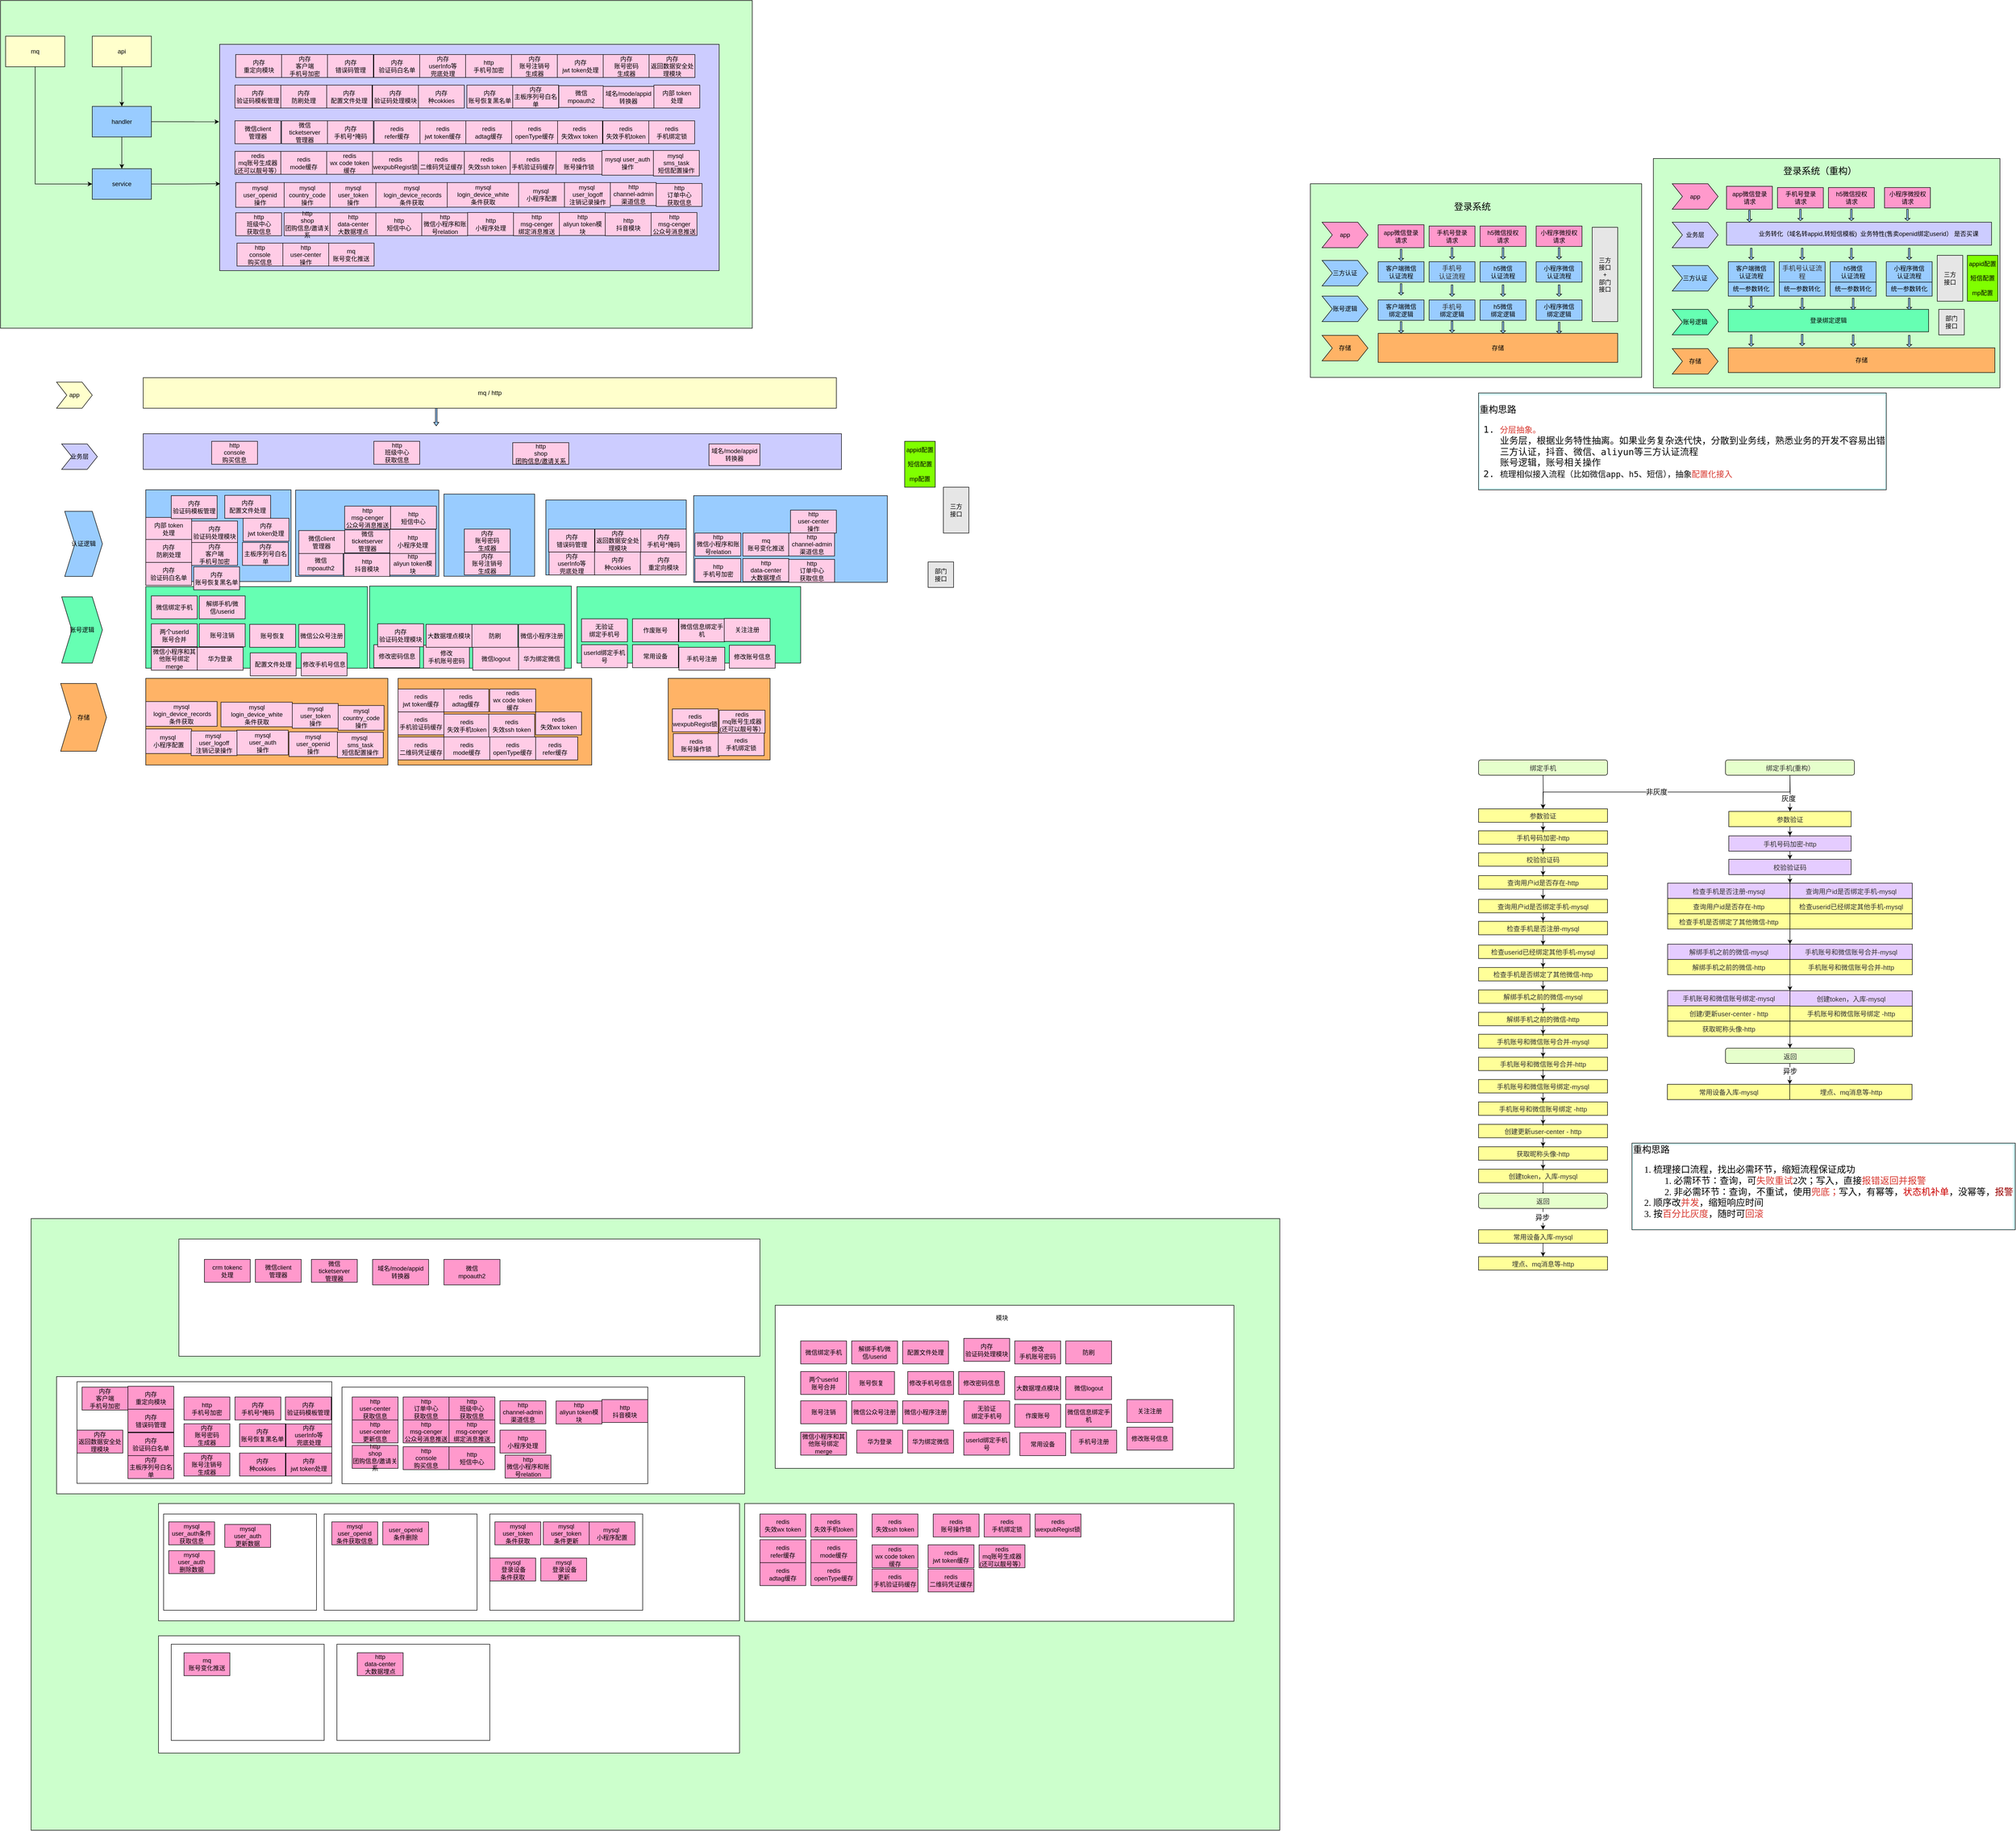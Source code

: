 <mxfile version="20.5.3" type="github">
  <diagram id="kJFJ0D_12UuaY3lmtUbJ" name="第 1 页">
    <mxGraphModel dx="2371" dy="1854" grid="1" gridSize="10" guides="1" tooltips="1" connect="1" arrows="1" fold="1" page="1" pageScale="1" pageWidth="827" pageHeight="1169" math="0" shadow="0">
      <root>
        <mxCell id="0" />
        <mxCell id="1" parent="0" />
        <mxCell id="mRexfQhfjzAPBLykWlBQ-13" value="" style="whiteSpace=wrap;html=1;fillColor=#CCFFFF;" parent="1" vertex="1">
          <mxGeometry x="2523" y="300" width="90" height="200" as="geometry" />
        </mxCell>
        <mxCell id="mRexfQhfjzAPBLykWlBQ-3" value="" style="rounded=0;whiteSpace=wrap;html=1;fillColor=#CCFFCC;" parent="1" vertex="1">
          <mxGeometry x="2390" y="229.5" width="650" height="380" as="geometry" />
        </mxCell>
        <mxCell id="mRexfQhfjzAPBLykWlBQ-4" value="app" style="shape=step;perimeter=stepPerimeter;whiteSpace=wrap;html=1;fixedSize=1;fillColor=#FF99CC;" parent="1" vertex="1">
          <mxGeometry x="2413" y="305" width="90" height="50" as="geometry" />
        </mxCell>
        <mxCell id="mRexfQhfjzAPBLykWlBQ-5" value="三方认证" style="shape=step;perimeter=stepPerimeter;whiteSpace=wrap;html=1;fixedSize=1;fillColor=#99CCFF;" parent="1" vertex="1">
          <mxGeometry x="2413" y="380" width="90" height="50" as="geometry" />
        </mxCell>
        <mxCell id="mRexfQhfjzAPBLykWlBQ-6" value="账号逻辑" style="shape=step;perimeter=stepPerimeter;whiteSpace=wrap;html=1;fixedSize=1;fillColor=#99CCFF;" parent="1" vertex="1">
          <mxGeometry x="2413" y="450" width="90" height="50" as="geometry" />
        </mxCell>
        <mxCell id="mRexfQhfjzAPBLykWlBQ-7" value="存储" style="shape=step;perimeter=stepPerimeter;whiteSpace=wrap;html=1;fixedSize=1;fillColor=#FFB366;" parent="1" vertex="1">
          <mxGeometry x="2413" y="527" width="90" height="50" as="geometry" />
        </mxCell>
        <mxCell id="mRexfQhfjzAPBLykWlBQ-9" value="app微信登录&lt;br&gt;请求" style="whiteSpace=wrap;html=1;fillColor=#FF99CC;" parent="1" vertex="1">
          <mxGeometry x="2523" y="310" width="90" height="45" as="geometry" />
        </mxCell>
        <mxCell id="mRexfQhfjzAPBLykWlBQ-10" value="&lt;div class=&quot;mind-clipboard&quot;&gt;手机号登录&lt;div&gt;请求&lt;/div&gt;&lt;/div&gt;" style="whiteSpace=wrap;html=1;fillColor=#FF99CC;" parent="1" vertex="1">
          <mxGeometry x="2623" y="312.5" width="90" height="40" as="geometry" />
        </mxCell>
        <mxCell id="mRexfQhfjzAPBLykWlBQ-11" value="&lt;div class=&quot;mind-clipboard&quot;&gt;h5微信&lt;span style=&quot;font-size: inherit&quot;&gt;授权&lt;/span&gt;&lt;div&gt;请求&lt;/div&gt;&lt;/div&gt;" style="whiteSpace=wrap;html=1;fillColor=#FF99CC;" parent="1" vertex="1">
          <mxGeometry x="2723" y="312.5" width="90" height="40" as="geometry" />
        </mxCell>
        <mxCell id="mRexfQhfjzAPBLykWlBQ-12" value="&lt;div class=&quot;mind-clipboard&quot;&gt;小程序微&lt;span style=&quot;font-size: inherit&quot;&gt;授权&lt;/span&gt;&lt;div&gt;请求&lt;/div&gt;&lt;/div&gt;" style="whiteSpace=wrap;html=1;fillColor=#FF99CC;" parent="1" vertex="1">
          <mxGeometry x="2833" y="312.5" width="90" height="40" as="geometry" />
        </mxCell>
        <mxCell id="mRexfQhfjzAPBLykWlBQ-14" value="&lt;div class=&quot;mind-clipboard&quot;&gt;&lt;div&gt;客户端&lt;span&gt;微信&lt;/span&gt;&lt;/div&gt;&lt;div&gt;认证流程&lt;/div&gt;&lt;/div&gt;" style="whiteSpace=wrap;html=1;fillColor=#99CCFF;" parent="1" vertex="1">
          <mxGeometry x="2523" y="382.5" width="90" height="40" as="geometry" />
        </mxCell>
        <mxCell id="mRexfQhfjzAPBLykWlBQ-15" value="&lt;div class=&quot;mind-clipboard&quot;&gt;&lt;span style=&quot;color: rgb(50 , 50 , 50) ; font-size: 13px ; background-color: rgba(255 , 255 , 255 , 0.008)&quot;&gt;手机号&lt;/span&gt;&lt;/div&gt;&lt;div class=&quot;mind-clipboard&quot;&gt;&lt;span style=&quot;color: rgb(50 , 50 , 50) ; font-size: 13px ; background-color: rgba(255 , 255 , 255 , 0.008)&quot;&gt;认证流程&lt;/span&gt;&lt;br&gt;&lt;/div&gt;" style="whiteSpace=wrap;html=1;fillColor=#99CCFF;" parent="1" vertex="1">
          <mxGeometry x="2623" y="382.5" width="90" height="40" as="geometry" />
        </mxCell>
        <mxCell id="mRexfQhfjzAPBLykWlBQ-16" value="&lt;div class=&quot;mind-clipboard&quot;&gt;&lt;div class=&quot;mind-clipboard&quot;&gt;&lt;div&gt;h5微信&lt;/div&gt;&lt;div&gt;认证流程&lt;/div&gt;&lt;/div&gt;&lt;/div&gt;" style="whiteSpace=wrap;html=1;fillColor=#99CCFF;" parent="1" vertex="1">
          <mxGeometry x="2723" y="382.5" width="90" height="40" as="geometry" />
        </mxCell>
        <mxCell id="mRexfQhfjzAPBLykWlBQ-17" value="&lt;div class=&quot;mind-clipboard&quot;&gt;&lt;div class=&quot;mind-clipboard&quot;&gt;&lt;div&gt;小程序&lt;span&gt;微信&lt;/span&gt;&lt;/div&gt;&lt;div&gt;认证流程&lt;/div&gt;&lt;/div&gt;&lt;/div&gt;" style="whiteSpace=wrap;html=1;fillColor=#99CCFF;" parent="1" vertex="1">
          <mxGeometry x="2833" y="382.5" width="90" height="40" as="geometry" />
        </mxCell>
        <mxCell id="mRexfQhfjzAPBLykWlBQ-19" value="&lt;div&gt;客户端微信&lt;/div&gt;绑定逻辑" style="whiteSpace=wrap;html=1;fillColor=#99CCFF;" parent="1" vertex="1">
          <mxGeometry x="2523" y="457.5" width="90" height="40" as="geometry" />
        </mxCell>
        <mxCell id="mRexfQhfjzAPBLykWlBQ-20" value="&lt;div class=&quot;mind-clipboard&quot;&gt;&lt;div class=&quot;mind-clipboard&quot;&gt;&lt;span style=&quot;color: rgb(50, 50, 50); font-size: 13px; background-color: rgba(255, 255, 255, 0.008);&quot;&gt;手机号&lt;/span&gt;&lt;/div&gt;&lt;/div&gt;&lt;div class=&quot;mind-clipboard&quot;&gt;绑定逻辑&lt;br&gt;&lt;/div&gt;" style="whiteSpace=wrap;html=1;fillColor=#99CCFF;" parent="1" vertex="1">
          <mxGeometry x="2623" y="457.5" width="90" height="40" as="geometry" />
        </mxCell>
        <mxCell id="mRexfQhfjzAPBLykWlBQ-21" value="&lt;div class=&quot;mind-clipboard&quot;&gt;&lt;div&gt;h5微信&lt;/div&gt;&lt;div class=&quot;mind-clipboard&quot;&gt;&lt;span style=&quot;background-color: initial;&quot;&gt;绑定逻辑&lt;/span&gt;&lt;br&gt;&lt;/div&gt;&lt;/div&gt;" style="whiteSpace=wrap;html=1;fillColor=#99CCFF;" parent="1" vertex="1">
          <mxGeometry x="2723" y="457.5" width="90" height="40" as="geometry" />
        </mxCell>
        <mxCell id="mRexfQhfjzAPBLykWlBQ-22" value="小程序微信&lt;br&gt;绑定逻辑" style="whiteSpace=wrap;html=1;fillColor=#99CCFF;" parent="1" vertex="1">
          <mxGeometry x="2833" y="457.5" width="90" height="40" as="geometry" />
        </mxCell>
        <mxCell id="mRexfQhfjzAPBLykWlBQ-24" value="存储" style="whiteSpace=wrap;html=1;fillColor=#FFB366;" parent="1" vertex="1">
          <mxGeometry x="2523" y="523" width="470" height="57" as="geometry" />
        </mxCell>
        <mxCell id="mRexfQhfjzAPBLykWlBQ-54" value="" style="shape=singleArrow;direction=south;whiteSpace=wrap;html=1;fillColor=#99CCFF;" parent="1" vertex="1">
          <mxGeometry x="2563" y="358" width="10" height="22.5" as="geometry" />
        </mxCell>
        <mxCell id="mRexfQhfjzAPBLykWlBQ-56" value="" style="shape=singleArrow;direction=south;whiteSpace=wrap;html=1;fillColor=#99CCFF;" parent="1" vertex="1">
          <mxGeometry x="2563" y="425.5" width="10" height="22.5" as="geometry" />
        </mxCell>
        <mxCell id="mRexfQhfjzAPBLykWlBQ-57" value="" style="shape=singleArrow;direction=south;whiteSpace=wrap;html=1;fillColor=#99CCFF;" parent="1" vertex="1">
          <mxGeometry x="2563" y="500" width="10" height="22.5" as="geometry" />
        </mxCell>
        <mxCell id="mRexfQhfjzAPBLykWlBQ-58" value="" style="shape=singleArrow;direction=south;whiteSpace=wrap;html=1;fillColor=#99CCFF;" parent="1" vertex="1">
          <mxGeometry x="2663" y="355" width="10" height="22.5" as="geometry" />
        </mxCell>
        <mxCell id="mRexfQhfjzAPBLykWlBQ-59" value="" style="shape=singleArrow;direction=south;whiteSpace=wrap;html=1;fillColor=#99CCFF;" parent="1" vertex="1">
          <mxGeometry x="2763" y="355" width="10" height="22.5" as="geometry" />
        </mxCell>
        <mxCell id="mRexfQhfjzAPBLykWlBQ-60" value="" style="shape=singleArrow;direction=south;whiteSpace=wrap;html=1;fillColor=#99CCFF;" parent="1" vertex="1">
          <mxGeometry x="2873" y="355" width="10" height="22.5" as="geometry" />
        </mxCell>
        <mxCell id="mRexfQhfjzAPBLykWlBQ-61" value="" style="shape=singleArrow;direction=south;whiteSpace=wrap;html=1;fillColor=#99CCFF;" parent="1" vertex="1">
          <mxGeometry x="2873" y="428" width="10" height="22.5" as="geometry" />
        </mxCell>
        <mxCell id="mRexfQhfjzAPBLykWlBQ-62" value="" style="shape=singleArrow;direction=south;whiteSpace=wrap;html=1;fillColor=#99CCFF;" parent="1" vertex="1">
          <mxGeometry x="2663" y="428" width="10" height="22.5" as="geometry" />
        </mxCell>
        <mxCell id="mRexfQhfjzAPBLykWlBQ-63" value="" style="shape=singleArrow;direction=south;whiteSpace=wrap;html=1;fillColor=#99CCFF;" parent="1" vertex="1">
          <mxGeometry x="2663" y="499" width="10" height="22.5" as="geometry" />
        </mxCell>
        <mxCell id="mRexfQhfjzAPBLykWlBQ-64" value="" style="shape=singleArrow;direction=south;whiteSpace=wrap;html=1;fillColor=#99CCFF;" parent="1" vertex="1">
          <mxGeometry x="2763" y="428" width="10" height="22.5" as="geometry" />
        </mxCell>
        <mxCell id="mRexfQhfjzAPBLykWlBQ-71" value="" style="shape=singleArrow;direction=south;whiteSpace=wrap;html=1;fillColor=#99CCFF;" parent="1" vertex="1">
          <mxGeometry x="2763" y="500" width="10" height="22.5" as="geometry" />
        </mxCell>
        <mxCell id="mRexfQhfjzAPBLykWlBQ-72" value="" style="shape=singleArrow;direction=south;whiteSpace=wrap;html=1;fillColor=#99CCFF;" parent="1" vertex="1">
          <mxGeometry x="2873" y="501" width="10" height="22.5" as="geometry" />
        </mxCell>
        <mxCell id="mRexfQhfjzAPBLykWlBQ-73" value="&lt;div class=&quot;mind-clipboard&quot;&gt;三方&lt;br&gt;接口&lt;/div&gt;&lt;div class=&quot;mind-clipboard&quot;&gt;+&lt;/div&gt;&lt;div class=&quot;mind-clipboard&quot;&gt;部门&lt;/div&gt;&lt;div class=&quot;mind-clipboard&quot;&gt;接口&lt;/div&gt;" style="whiteSpace=wrap;html=1;fillColor=#E6E6E6;" parent="1" vertex="1">
          <mxGeometry x="2943" y="315" width="50" height="185" as="geometry" />
        </mxCell>
        <mxCell id="mRexfQhfjzAPBLykWlBQ-109" value="&lt;font style=&quot;font-size: 18px&quot;&gt;登录系统&lt;/font&gt;" style="text;html=1;strokeColor=none;fillColor=none;align=center;verticalAlign=middle;whiteSpace=wrap;rounded=0;" parent="1" vertex="1">
          <mxGeometry x="2653" y="260" width="110" height="30" as="geometry" />
        </mxCell>
        <mxCell id="mRexfQhfjzAPBLykWlBQ-111" value="" style="rounded=0;whiteSpace=wrap;html=1;fillColor=#CCFFCC;" parent="1" vertex="1">
          <mxGeometry x="3063" y="180" width="680" height="450" as="geometry" />
        </mxCell>
        <mxCell id="mRexfQhfjzAPBLykWlBQ-112" value="业务层" style="shape=step;perimeter=stepPerimeter;whiteSpace=wrap;html=1;fixedSize=1;fillColor=#CCCCFF;" parent="1" vertex="1">
          <mxGeometry x="3100" y="305" width="90" height="50" as="geometry" />
        </mxCell>
        <mxCell id="mRexfQhfjzAPBLykWlBQ-113" value="三方认证" style="shape=step;perimeter=stepPerimeter;whiteSpace=wrap;html=1;fixedSize=1;fillColor=#99CCFF;" parent="1" vertex="1">
          <mxGeometry x="3100" y="390" width="90" height="50" as="geometry" />
        </mxCell>
        <mxCell id="mRexfQhfjzAPBLykWlBQ-114" value="账号逻辑" style="shape=step;perimeter=stepPerimeter;whiteSpace=wrap;html=1;fixedSize=1;fillColor=#66FFB3;" parent="1" vertex="1">
          <mxGeometry x="3100" y="476" width="90" height="50" as="geometry" />
        </mxCell>
        <mxCell id="mRexfQhfjzAPBLykWlBQ-115" value="存储" style="shape=step;perimeter=stepPerimeter;whiteSpace=wrap;html=1;fixedSize=1;fillColor=#FFB366;" parent="1" vertex="1">
          <mxGeometry x="3100" y="553" width="90" height="50" as="geometry" />
        </mxCell>
        <mxCell id="mRexfQhfjzAPBLykWlBQ-116" value="app微信登录&lt;br&gt;请求" style="whiteSpace=wrap;html=1;fillColor=#FF99CC;" parent="1" vertex="1">
          <mxGeometry x="3206.5" y="234.5" width="90" height="45" as="geometry" />
        </mxCell>
        <mxCell id="mRexfQhfjzAPBLykWlBQ-117" value="&lt;div class=&quot;mind-clipboard&quot;&gt;手机号登录&lt;div&gt;请求&lt;/div&gt;&lt;/div&gt;" style="whiteSpace=wrap;html=1;fillColor=#FF99CC;" parent="1" vertex="1">
          <mxGeometry x="3306.5" y="237" width="90" height="40" as="geometry" />
        </mxCell>
        <mxCell id="mRexfQhfjzAPBLykWlBQ-118" value="&lt;div class=&quot;mind-clipboard&quot;&gt;h5微信&lt;span style=&quot;font-size: inherit&quot;&gt;授权&lt;/span&gt;&lt;div&gt;请求&lt;/div&gt;&lt;/div&gt;" style="whiteSpace=wrap;html=1;fillColor=#FF99CC;" parent="1" vertex="1">
          <mxGeometry x="3406.5" y="237" width="90" height="40" as="geometry" />
        </mxCell>
        <mxCell id="mRexfQhfjzAPBLykWlBQ-119" value="&lt;div class=&quot;mind-clipboard&quot;&gt;小程序微&lt;span style=&quot;font-size: inherit&quot;&gt;授权&lt;/span&gt;&lt;div&gt;请求&lt;/div&gt;&lt;/div&gt;" style="whiteSpace=wrap;html=1;fillColor=#FF99CC;" parent="1" vertex="1">
          <mxGeometry x="3516.5" y="237" width="90" height="40" as="geometry" />
        </mxCell>
        <mxCell id="mRexfQhfjzAPBLykWlBQ-120" value="&lt;div class=&quot;mind-clipboard&quot;&gt;&lt;div&gt;客户端&lt;span&gt;微信&lt;/span&gt;&lt;/div&gt;&lt;div&gt;认证流程&lt;/div&gt;&lt;/div&gt;" style="whiteSpace=wrap;html=1;fillColor=#99CCFF;" parent="1" vertex="1">
          <mxGeometry x="3210" y="382.5" width="90" height="40" as="geometry" />
        </mxCell>
        <mxCell id="mRexfQhfjzAPBLykWlBQ-121" value="&lt;div class=&quot;mind-clipboard&quot;&gt;&lt;span style=&quot;color: rgb(50 , 50 , 50) ; font-size: 13px ; background-color: rgba(255 , 255 , 255 , 0.008)&quot;&gt;手机号认证流程&lt;/span&gt;&lt;br&gt;&lt;/div&gt;" style="whiteSpace=wrap;html=1;fillColor=#99CCFF;" parent="1" vertex="1">
          <mxGeometry x="3310" y="382.5" width="90" height="40" as="geometry" />
        </mxCell>
        <mxCell id="mRexfQhfjzAPBLykWlBQ-122" value="&lt;div class=&quot;mind-clipboard&quot;&gt;&lt;div class=&quot;mind-clipboard&quot;&gt;&lt;div&gt;h5微信&lt;/div&gt;&lt;div&gt;认证流程&lt;/div&gt;&lt;/div&gt;&lt;/div&gt;" style="whiteSpace=wrap;html=1;fillColor=#99CCFF;" parent="1" vertex="1">
          <mxGeometry x="3410" y="382.5" width="90" height="40" as="geometry" />
        </mxCell>
        <mxCell id="mRexfQhfjzAPBLykWlBQ-123" value="&lt;div class=&quot;mind-clipboard&quot;&gt;&lt;div class=&quot;mind-clipboard&quot;&gt;&lt;div&gt;小程序&lt;span&gt;微信&lt;/span&gt;&lt;/div&gt;&lt;div&gt;认证流程&lt;/div&gt;&lt;/div&gt;&lt;/div&gt;" style="whiteSpace=wrap;html=1;fillColor=#99CCFF;" parent="1" vertex="1">
          <mxGeometry x="3520" y="382.5" width="90" height="40" as="geometry" />
        </mxCell>
        <mxCell id="mRexfQhfjzAPBLykWlBQ-129" value="存储" style="whiteSpace=wrap;html=1;fillColor=#FFB366;" parent="1" vertex="1">
          <mxGeometry x="3210" y="551.5" width="523" height="48.5" as="geometry" />
        </mxCell>
        <mxCell id="mRexfQhfjzAPBLykWlBQ-130" value="" style="shape=singleArrow;direction=south;whiteSpace=wrap;html=1;fillColor=#99CCFF;" parent="1" vertex="1">
          <mxGeometry x="3246.5" y="281.5" width="10" height="22.5" as="geometry" />
        </mxCell>
        <mxCell id="mRexfQhfjzAPBLykWlBQ-131" value="" style="shape=singleArrow;direction=south;whiteSpace=wrap;html=1;fillColor=#99CCFF;" parent="1" vertex="1">
          <mxGeometry x="3250" y="451.5" width="10" height="22.5" as="geometry" />
        </mxCell>
        <mxCell id="mRexfQhfjzAPBLykWlBQ-132" value="" style="shape=singleArrow;direction=south;whiteSpace=wrap;html=1;fillColor=#99CCFF;" parent="1" vertex="1">
          <mxGeometry x="3250" y="526" width="10" height="22.5" as="geometry" />
        </mxCell>
        <mxCell id="mRexfQhfjzAPBLykWlBQ-133" value="" style="shape=singleArrow;direction=south;whiteSpace=wrap;html=1;fillColor=#99CCFF;" parent="1" vertex="1">
          <mxGeometry x="3346.5" y="279.5" width="10" height="22.5" as="geometry" />
        </mxCell>
        <mxCell id="mRexfQhfjzAPBLykWlBQ-134" value="" style="shape=singleArrow;direction=south;whiteSpace=wrap;html=1;fillColor=#99CCFF;" parent="1" vertex="1">
          <mxGeometry x="3446.5" y="279.5" width="10" height="22.5" as="geometry" />
        </mxCell>
        <mxCell id="mRexfQhfjzAPBLykWlBQ-135" value="" style="shape=singleArrow;direction=south;whiteSpace=wrap;html=1;fillColor=#99CCFF;" parent="1" vertex="1">
          <mxGeometry x="3556.5" y="279.5" width="10" height="22.5" as="geometry" />
        </mxCell>
        <mxCell id="mRexfQhfjzAPBLykWlBQ-136" value="" style="shape=singleArrow;direction=south;whiteSpace=wrap;html=1;fillColor=#99CCFF;" parent="1" vertex="1">
          <mxGeometry x="3560" y="454" width="10" height="22.5" as="geometry" />
        </mxCell>
        <mxCell id="mRexfQhfjzAPBLykWlBQ-137" value="" style="shape=singleArrow;direction=south;whiteSpace=wrap;html=1;fillColor=#99CCFF;" parent="1" vertex="1">
          <mxGeometry x="3350" y="454" width="10" height="22.5" as="geometry" />
        </mxCell>
        <mxCell id="mRexfQhfjzAPBLykWlBQ-138" value="" style="shape=singleArrow;direction=south;whiteSpace=wrap;html=1;fillColor=#99CCFF;" parent="1" vertex="1">
          <mxGeometry x="3350" y="525" width="10" height="22.5" as="geometry" />
        </mxCell>
        <mxCell id="mRexfQhfjzAPBLykWlBQ-139" value="" style="shape=singleArrow;direction=south;whiteSpace=wrap;html=1;fillColor=#99CCFF;" parent="1" vertex="1">
          <mxGeometry x="3450" y="454" width="10" height="22.5" as="geometry" />
        </mxCell>
        <mxCell id="mRexfQhfjzAPBLykWlBQ-140" value="" style="shape=singleArrow;direction=south;whiteSpace=wrap;html=1;fillColor=#99CCFF;" parent="1" vertex="1">
          <mxGeometry x="3450" y="526" width="10" height="22.5" as="geometry" />
        </mxCell>
        <mxCell id="mRexfQhfjzAPBLykWlBQ-141" value="" style="shape=singleArrow;direction=south;whiteSpace=wrap;html=1;fillColor=#99CCFF;" parent="1" vertex="1">
          <mxGeometry x="3560" y="527" width="10" height="22.5" as="geometry" />
        </mxCell>
        <mxCell id="mRexfQhfjzAPBLykWlBQ-142" value="&lt;div class=&quot;mind-clipboard&quot;&gt;&lt;span&gt;部门&lt;/span&gt;&lt;br&gt;&lt;/div&gt;&lt;div class=&quot;mind-clipboard&quot;&gt;接口&lt;/div&gt;" style="whiteSpace=wrap;html=1;fillColor=#E6E6E6;" parent="1" vertex="1">
          <mxGeometry x="3623" y="476" width="50" height="50" as="geometry" />
        </mxCell>
        <mxCell id="mRexfQhfjzAPBLykWlBQ-143" value="&lt;font style=&quot;font-size: 18px&quot;&gt;登录系统（重构）&lt;/font&gt;" style="text;html=1;strokeColor=none;fillColor=none;align=center;verticalAlign=middle;whiteSpace=wrap;rounded=0;" parent="1" vertex="1">
          <mxGeometry x="3310" y="190" width="160" height="30" as="geometry" />
        </mxCell>
        <mxCell id="mRexfQhfjzAPBLykWlBQ-144" value="&lt;div class=&quot;mind-clipboard&quot;&gt;三方&lt;br&gt;&lt;/div&gt;&lt;div class=&quot;mind-clipboard&quot;&gt;接口&lt;/div&gt;" style="whiteSpace=wrap;html=1;fillColor=#E6E6E6;" parent="1" vertex="1">
          <mxGeometry x="3620" y="370" width="50" height="90" as="geometry" />
        </mxCell>
        <mxCell id="mRexfQhfjzAPBLykWlBQ-146" value="登录绑定逻辑" style="whiteSpace=wrap;html=1;fontSize=12;fillColor=#66FFB3;" parent="1" vertex="1">
          <mxGeometry x="3210" y="476" width="393" height="44" as="geometry" />
        </mxCell>
        <mxCell id="mRexfQhfjzAPBLykWlBQ-149" value="&lt;div class=&quot;mind-clipboard&quot;&gt;&lt;div&gt;统一参数转化&lt;/div&gt;&lt;/div&gt;" style="whiteSpace=wrap;html=1;fillColor=#99CCFF;" parent="1" vertex="1">
          <mxGeometry x="3210" y="422.5" width="90" height="27.5" as="geometry" />
        </mxCell>
        <mxCell id="mRexfQhfjzAPBLykWlBQ-150" value="&lt;div class=&quot;mind-clipboard&quot;&gt;&lt;div&gt;统一参数转化&lt;/div&gt;&lt;/div&gt;" style="whiteSpace=wrap;html=1;fillColor=#99CCFF;" parent="1" vertex="1">
          <mxGeometry x="3310" y="422.5" width="90" height="27.5" as="geometry" />
        </mxCell>
        <mxCell id="mRexfQhfjzAPBLykWlBQ-151" value="&lt;div class=&quot;mind-clipboard&quot;&gt;&lt;div&gt;统一参数转化&lt;/div&gt;&lt;/div&gt;" style="whiteSpace=wrap;html=1;fillColor=#99CCFF;" parent="1" vertex="1">
          <mxGeometry x="3410" y="422.5" width="90" height="27.5" as="geometry" />
        </mxCell>
        <mxCell id="mRexfQhfjzAPBLykWlBQ-152" value="&lt;div class=&quot;mind-clipboard&quot;&gt;&lt;div&gt;统一参数转化&lt;/div&gt;&lt;/div&gt;" style="whiteSpace=wrap;html=1;fillColor=#99CCFF;" parent="1" vertex="1">
          <mxGeometry x="3520" y="422.5" width="90" height="27.5" as="geometry" />
        </mxCell>
        <mxCell id="mRexfQhfjzAPBLykWlBQ-155" value="&lt;div class=&quot;mind-clipboard&quot;&gt;appid配置&lt;/div&gt;&lt;div class=&quot;mind-clipboard&quot;&gt;&lt;br&gt;&lt;/div&gt;&lt;div class=&quot;mind-clipboard&quot;&gt;短信配置&lt;/div&gt;&lt;div class=&quot;mind-clipboard&quot;&gt;&lt;br&gt;&lt;/div&gt;&lt;div class=&quot;mind-clipboard&quot;&gt;mp配置&lt;/div&gt;" style="whiteSpace=wrap;html=1;fillColor=#80FF00;" parent="1" vertex="1">
          <mxGeometry x="3679" y="370" width="60" height="90" as="geometry" />
        </mxCell>
        <mxCell id="mRexfQhfjzAPBLykWlBQ-156" value="&lt;span style=&quot;color: rgb(50 , 50 , 50) ; font-size: 13px ; background-color: rgba(255 , 255 , 255 , 0.008)&quot;&gt;获取昵称头像-http&lt;/span&gt;" style="rounded=0;whiteSpace=wrap;html=1;fontSize=18;fillColor=#FFFF99;" parent="1" vertex="1">
          <mxGeometry x="3091" y="1872.46" width="240" height="30" as="geometry" />
        </mxCell>
        <mxCell id="mRexfQhfjzAPBLykWlBQ-158" value="&lt;span style=&quot;color: rgb(50 , 50 , 50) ; font-size: 13px ; background-color: rgba(255 , 255 , 255 , 0.008)&quot;&gt;手机账号和微信账号绑定 -http&lt;/span&gt;" style="rounded=0;whiteSpace=wrap;html=1;fontSize=18;fillColor=#FFFF99;" parent="1" vertex="1">
          <mxGeometry x="3331" y="1842.46" width="240" height="30" as="geometry" />
        </mxCell>
        <mxCell id="mRexfQhfjzAPBLykWlBQ-159" value="&lt;span style=&quot;color: rgb(50 , 50 , 50) ; font-size: 13px ; background-color: rgba(255 , 255 , 255 , 0.008)&quot;&gt;手机账号和微信账号绑定-mysql&lt;/span&gt;" style="rounded=0;whiteSpace=wrap;html=1;fontSize=18;fillColor=#E5CCFF;" parent="1" vertex="1">
          <mxGeometry x="3091" y="1812.46" width="240" height="30" as="geometry" />
        </mxCell>
        <mxCell id="mRexfQhfjzAPBLykWlBQ-248" style="edgeStyle=orthogonalEdgeStyle;rounded=0;orthogonalLoop=1;jettySize=auto;html=1;exitX=0;exitY=1;exitDx=0;exitDy=0;entryX=0;entryY=0;entryDx=0;entryDy=0;fontSize=14;fillColor=#E5CCFF;" parent="1" source="mRexfQhfjzAPBLykWlBQ-160" target="mRexfQhfjzAPBLykWlBQ-171" edge="1">
          <mxGeometry relative="1" as="geometry" />
        </mxCell>
        <mxCell id="mRexfQhfjzAPBLykWlBQ-160" value="&lt;span style=&quot;color: rgb(50 , 50 , 50) ; font-size: 13px ; background-color: rgba(255 , 255 , 255 , 0.008)&quot;&gt;手机账号和微信账号合并-http&lt;/span&gt;" style="rounded=0;whiteSpace=wrap;html=1;fontSize=18;fillColor=#FFFF99;" parent="1" vertex="1">
          <mxGeometry x="3331" y="1751.46" width="240" height="30" as="geometry" />
        </mxCell>
        <mxCell id="mRexfQhfjzAPBLykWlBQ-161" value="&lt;span style=&quot;color: rgb(50 , 50 , 50) ; font-size: 13px ; background-color: rgba(255 , 255 , 255 , 0.008)&quot;&gt;手机账号和微信账号合并-mysql&lt;/span&gt;" style="rounded=0;whiteSpace=wrap;html=1;fontSize=18;fillColor=#E5CCFF;" parent="1" vertex="1">
          <mxGeometry x="3331" y="1721.46" width="240" height="30" as="geometry" />
        </mxCell>
        <mxCell id="mRexfQhfjzAPBLykWlBQ-247" style="edgeStyle=orthogonalEdgeStyle;rounded=0;orthogonalLoop=1;jettySize=auto;html=1;exitX=0;exitY=1;exitDx=0;exitDy=0;entryX=1;entryY=0;entryDx=0;entryDy=0;fontSize=14;fillColor=#E5CCFF;" parent="1" source="mRexfQhfjzAPBLykWlBQ-162" target="mRexfQhfjzAPBLykWlBQ-218" edge="1">
          <mxGeometry relative="1" as="geometry" />
        </mxCell>
        <mxCell id="mRexfQhfjzAPBLykWlBQ-162" value="" style="rounded=0;whiteSpace=wrap;html=1;fontSize=18;fillColor=#FFFF99;" parent="1" vertex="1">
          <mxGeometry x="3331" y="1661.8" width="240" height="30" as="geometry" />
        </mxCell>
        <mxCell id="mRexfQhfjzAPBLykWlBQ-163" value="&lt;span style=&quot;color: rgb(50 , 50 , 50) ; font-size: 13px ; background-color: rgba(255 , 255 , 255 , 0.008)&quot;&gt;检查手机是否绑定了其他微信-http&lt;/span&gt;" style="rounded=0;whiteSpace=wrap;html=1;fontSize=18;fillColor=#FFFF99;" parent="1" vertex="1">
          <mxGeometry x="3091" y="1661.8" width="240" height="30" as="geometry" />
        </mxCell>
        <mxCell id="mRexfQhfjzAPBLykWlBQ-257" style="edgeStyle=orthogonalEdgeStyle;rounded=0;orthogonalLoop=1;jettySize=auto;html=1;exitX=0;exitY=1;exitDx=0;exitDy=0;entryX=0.5;entryY=0;entryDx=0;entryDy=0;fontSize=14;fillColor=#E5CCFF;" parent="1" source="mRexfQhfjzAPBLykWlBQ-164" target="mRexfQhfjzAPBLykWlBQ-240" edge="1">
          <mxGeometry relative="1" as="geometry" />
        </mxCell>
        <mxCell id="mRexfQhfjzAPBLykWlBQ-164" value="" style="rounded=0;whiteSpace=wrap;html=1;fontSize=18;fillColor=#FFFF99;" parent="1" vertex="1">
          <mxGeometry x="3331" y="1872.46" width="240" height="30" as="geometry" />
        </mxCell>
        <mxCell id="mRexfQhfjzAPBLykWlBQ-226" value="" style="edgeStyle=orthogonalEdgeStyle;rounded=0;orthogonalLoop=1;jettySize=auto;html=1;fontSize=18;fillColor=#FFFF99;" parent="1" source="mRexfQhfjzAPBLykWlBQ-165" target="mRexfQhfjzAPBLykWlBQ-223" edge="1">
          <mxGeometry relative="1" as="geometry" />
        </mxCell>
        <mxCell id="mRexfQhfjzAPBLykWlBQ-165" value="&lt;span style=&quot;color: rgb(50 , 50 , 50) ; font-size: 13px ; background-color: rgba(255 , 255 , 255 , 0.008)&quot;&gt;手机号码加密-http&lt;/span&gt;" style="rounded=0;whiteSpace=wrap;html=1;fontSize=18;fillColor=#E5CCFF;" parent="1" vertex="1">
          <mxGeometry x="3211" y="1509" width="240" height="30" as="geometry" />
        </mxCell>
        <mxCell id="mRexfQhfjzAPBLykWlBQ-225" value="" style="edgeStyle=orthogonalEdgeStyle;rounded=0;orthogonalLoop=1;jettySize=auto;html=1;fontSize=18;fillColor=#FFFF99;" parent="1" source="mRexfQhfjzAPBLykWlBQ-167" target="mRexfQhfjzAPBLykWlBQ-165" edge="1">
          <mxGeometry relative="1" as="geometry" />
        </mxCell>
        <mxCell id="mRexfQhfjzAPBLykWlBQ-167" value="&lt;span style=&quot;color: rgb(50 , 50 , 50) ; font-size: 13px ; background-color: rgba(255 , 255 , 255 , 0.008)&quot;&gt;参数验证&lt;/span&gt;" style="rounded=0;whiteSpace=wrap;html=1;fontSize=18;fillColor=#FFFF99;" parent="1" vertex="1">
          <mxGeometry x="3211" y="1461" width="240" height="30" as="geometry" />
        </mxCell>
        <mxCell id="mRexfQhfjzAPBLykWlBQ-224" value="" style="edgeStyle=orthogonalEdgeStyle;rounded=0;orthogonalLoop=1;jettySize=auto;html=1;fontSize=18;" parent="1" target="mRexfQhfjzAPBLykWlBQ-167" edge="1">
          <mxGeometry relative="1" as="geometry">
            <mxPoint x="3331" y="1390" as="sourcePoint" />
          </mxGeometry>
        </mxCell>
        <mxCell id="mRexfQhfjzAPBLykWlBQ-255" value="灰度" style="edgeLabel;html=1;align=center;verticalAlign=middle;resizable=0;points=[];fontSize=14;" parent="mRexfQhfjzAPBLykWlBQ-224" vertex="1" connectable="0">
          <mxGeometry x="0.284" y="-3" relative="1" as="geometry">
            <mxPoint as="offset" />
          </mxGeometry>
        </mxCell>
        <mxCell id="mRexfQhfjzAPBLykWlBQ-170" value="&lt;span style=&quot;color: rgb(50 , 50 , 50) ; font-size: 13px ; background-color: rgba(255 , 255 , 255 , 0.008)&quot;&gt;常用设备入库-mysql&lt;/span&gt;" style="rounded=0;whiteSpace=wrap;html=1;fontSize=18;fillColor=#FFFF99;" parent="1" vertex="1">
          <mxGeometry x="3090.5" y="1996.46" width="240" height="30" as="geometry" />
        </mxCell>
        <mxCell id="mRexfQhfjzAPBLykWlBQ-171" value="&lt;span style=&quot;color: rgb(50 , 50 , 50) ; font-size: 13px ; background-color: rgba(255 , 255 , 255 , 0.008)&quot;&gt;创建token，入库-mysql&lt;/span&gt;" style="rounded=0;whiteSpace=wrap;html=1;fontSize=18;fillColor=#E5CCFF;" parent="1" vertex="1">
          <mxGeometry x="3331" y="1813.03" width="240" height="30" as="geometry" />
        </mxCell>
        <mxCell id="mRexfQhfjzAPBLykWlBQ-172" value="&lt;span style=&quot;color: rgb(50 , 50 , 50) ; font-size: 13px ; background-color: rgba(255 , 255 , 255 , 0.008)&quot;&gt;创建/更新user-center - http&lt;/span&gt;" style="rounded=0;whiteSpace=wrap;html=1;fontSize=18;fillColor=#FFFF99;" parent="1" vertex="1">
          <mxGeometry x="3091" y="1842.46" width="240" height="30" as="geometry" />
        </mxCell>
        <mxCell id="mRexfQhfjzAPBLykWlBQ-192" value="" style="edgeStyle=orthogonalEdgeStyle;rounded=0;orthogonalLoop=1;jettySize=auto;html=1;fontSize=18;" parent="1" target="mRexfQhfjzAPBLykWlBQ-190" edge="1">
          <mxGeometry relative="1" as="geometry">
            <mxPoint x="2846.5" y="1385" as="sourcePoint" />
          </mxGeometry>
        </mxCell>
        <mxCell id="mRexfQhfjzAPBLykWlBQ-217" value="&lt;span style=&quot;color: rgb(50 , 50 , 50) ; font-size: 13px ; background-color: rgba(255 , 255 , 255 , 0.008)&quot;&gt;解绑手机之前的微信-http&lt;/span&gt;" style="rounded=0;whiteSpace=wrap;html=1;fontSize=18;fillColor=#FFFF99;" parent="1" vertex="1">
          <mxGeometry x="3091" y="1751.46" width="240" height="30" as="geometry" />
        </mxCell>
        <mxCell id="mRexfQhfjzAPBLykWlBQ-218" value="&lt;span style=&quot;color: rgb(50 , 50 , 50) ; font-size: 13px ; background-color: rgba(255 , 255 , 255 , 0.008)&quot;&gt;解绑手机之前的微信-mysql&lt;/span&gt;" style="rounded=0;whiteSpace=wrap;html=1;fontSize=18;fillColor=#E5CCFF;" parent="1" vertex="1">
          <mxGeometry x="3091" y="1721.46" width="240" height="30" as="geometry" />
        </mxCell>
        <mxCell id="mRexfQhfjzAPBLykWlBQ-219" value="&lt;span style=&quot;color: rgb(50 , 50 , 50) ; font-size: 13px ; background-color: rgba(255 , 255 , 255 , 0.008)&quot;&gt;检查userid已经绑定其他手机-mysql&lt;/span&gt;" style="rounded=0;whiteSpace=wrap;html=1;fontSize=18;fillColor=#FFFF99;" parent="1" vertex="1">
          <mxGeometry x="3331" y="1631.8" width="240" height="30" as="geometry" />
        </mxCell>
        <mxCell id="mRexfQhfjzAPBLykWlBQ-220" value="&lt;span style=&quot;color: rgb(50 , 50 , 50) ; font-size: 13px ; background-color: rgba(255 , 255 , 255 , 0.008)&quot;&gt;检查手机是否注册-mysql&lt;/span&gt;" style="rounded=0;whiteSpace=wrap;html=1;fontSize=18;fillColor=#E5CCFF;" parent="1" vertex="1">
          <mxGeometry x="3091" y="1601.8" width="240" height="30" as="geometry" />
        </mxCell>
        <mxCell id="mRexfQhfjzAPBLykWlBQ-221" value="&lt;span style=&quot;color: rgb(50 , 50 , 50) ; font-size: 13px ; background-color: rgba(255 , 255 , 255 , 0.008)&quot;&gt;查询用户id是否绑定手机-mysql&lt;/span&gt;" style="rounded=0;whiteSpace=wrap;html=1;fontSize=18;fillColor=#E5CCFF;" parent="1" vertex="1">
          <mxGeometry x="3331" y="1601.8" width="240" height="30" as="geometry" />
        </mxCell>
        <mxCell id="mRexfQhfjzAPBLykWlBQ-222" value="&lt;span style=&quot;color: rgb(50 , 50 , 50) ; font-size: 13px ; background-color: rgba(255 , 255 , 255 , 0.008)&quot;&gt;查询用户id是否存在-http&lt;/span&gt;" style="rounded=0;whiteSpace=wrap;html=1;fontSize=18;fillColor=#FFFF99;" parent="1" vertex="1">
          <mxGeometry x="3091" y="1631.8" width="240" height="30" as="geometry" />
        </mxCell>
        <mxCell id="mRexfQhfjzAPBLykWlBQ-246" style="edgeStyle=orthogonalEdgeStyle;rounded=0;orthogonalLoop=1;jettySize=auto;html=1;exitX=0.5;exitY=1;exitDx=0;exitDy=0;entryX=0;entryY=0;entryDx=0;entryDy=0;fontSize=14;fillColor=#E5CCFF;" parent="1" source="mRexfQhfjzAPBLykWlBQ-223" target="mRexfQhfjzAPBLykWlBQ-221" edge="1">
          <mxGeometry relative="1" as="geometry" />
        </mxCell>
        <mxCell id="mRexfQhfjzAPBLykWlBQ-223" value="&lt;span style=&quot;color: rgb(50 , 50 , 50) ; font-size: 13px ; background-color: rgba(255 , 255 , 255 , 0.008)&quot;&gt;校验验证码&lt;/span&gt;" style="rounded=0;whiteSpace=wrap;html=1;fontSize=18;fillColor=#E5CCFF;" parent="1" vertex="1">
          <mxGeometry x="3211" y="1555" width="240" height="30" as="geometry" />
        </mxCell>
        <mxCell id="mRexfQhfjzAPBLykWlBQ-230" value="&lt;span style=&quot;color: rgb(50 , 50 , 50) ; font-size: 13px ; background-color: rgba(255 , 255 , 255 , 0.008)&quot;&gt;埋点、mq消息等-http&lt;/span&gt;" style="rounded=0;whiteSpace=wrap;html=1;fontSize=18;fillColor=#FFFF99;" parent="1" vertex="1">
          <mxGeometry x="3330.5" y="1996.46" width="240" height="30" as="geometry" />
        </mxCell>
        <mxCell id="mRexfQhfjzAPBLykWlBQ-174" value="&lt;span style=&quot;color: rgb(50 , 50 , 50) ; font-size: 13px ; background-color: rgba(255 , 255 , 255 , 0.008)&quot;&gt;埋点、mq消息等-http&lt;/span&gt;" style="rounded=0;whiteSpace=wrap;html=1;fontSize=18;fillColor=#FFFF99;" parent="1" vertex="1">
          <mxGeometry x="2720" y="2334.622" width="253" height="26.378" as="geometry" />
        </mxCell>
        <mxCell id="mRexfQhfjzAPBLykWlBQ-208" value="" style="edgeStyle=orthogonalEdgeStyle;rounded=0;orthogonalLoop=1;jettySize=auto;html=1;fontSize=18;fillColor=#E5CCFF;" parent="1" source="mRexfQhfjzAPBLykWlBQ-176" edge="1">
          <mxGeometry x="2720" y="1456" as="geometry">
            <mxPoint x="2846.471" y="2206.901" as="targetPoint" />
          </mxGeometry>
        </mxCell>
        <mxCell id="mRexfQhfjzAPBLykWlBQ-176" value="&lt;span style=&quot;color: rgb(50 , 50 , 50) ; font-size: 13px ; background-color: rgba(255 , 255 , 255 , 0.008)&quot;&gt;创建token，入库-mysql&lt;/span&gt;" style="rounded=0;whiteSpace=wrap;html=1;fontSize=18;fillColor=#FFFF99;" parent="1" vertex="1">
          <mxGeometry x="2720" y="2162.938" width="253" height="26.378" as="geometry" />
        </mxCell>
        <mxCell id="mRexfQhfjzAPBLykWlBQ-207" value="" style="edgeStyle=orthogonalEdgeStyle;rounded=0;orthogonalLoop=1;jettySize=auto;html=1;fontSize=18;fillColor=#FFFF99;" parent="1" source="mRexfQhfjzAPBLykWlBQ-177" target="mRexfQhfjzAPBLykWlBQ-176" edge="1">
          <mxGeometry x="2720" y="1456" as="geometry" />
        </mxCell>
        <mxCell id="mRexfQhfjzAPBLykWlBQ-177" value="&lt;span style=&quot;color: rgb(50 , 50 , 50) ; font-size: 13px ; background-color: rgba(255 , 255 , 255 , 0.008)&quot;&gt;获取昵称头像-http&lt;/span&gt;" style="rounded=0;whiteSpace=wrap;html=1;fontSize=18;fillColor=#FFFF99;" parent="1" vertex="1">
          <mxGeometry x="2720" y="2118.974" width="253" height="26.378" as="geometry" />
        </mxCell>
        <mxCell id="mRexfQhfjzAPBLykWlBQ-206" value="" style="edgeStyle=orthogonalEdgeStyle;rounded=0;orthogonalLoop=1;jettySize=auto;html=1;fontSize=18;fillColor=#FFFF99;" parent="1" source="mRexfQhfjzAPBLykWlBQ-178" target="mRexfQhfjzAPBLykWlBQ-177" edge="1">
          <mxGeometry x="2720" y="1456" as="geometry" />
        </mxCell>
        <mxCell id="mRexfQhfjzAPBLykWlBQ-178" value="&lt;span style=&quot;color: rgb(50 , 50 , 50) ; font-size: 13px ; background-color: rgba(255 , 255 , 255 , 0.008)&quot;&gt;创建更新user-center - http&lt;/span&gt;" style="rounded=0;whiteSpace=wrap;html=1;fontSize=18;fillColor=#FFFF99;" parent="1" vertex="1">
          <mxGeometry x="2720" y="2075.01" width="253" height="26.378" as="geometry" />
        </mxCell>
        <mxCell id="mRexfQhfjzAPBLykWlBQ-205" value="" style="edgeStyle=orthogonalEdgeStyle;rounded=0;orthogonalLoop=1;jettySize=auto;html=1;fontSize=18;fillColor=#FFFF99;" parent="1" source="mRexfQhfjzAPBLykWlBQ-179" target="mRexfQhfjzAPBLykWlBQ-178" edge="1">
          <mxGeometry x="2720" y="1456" as="geometry" />
        </mxCell>
        <mxCell id="mRexfQhfjzAPBLykWlBQ-179" value="&lt;span style=&quot;color: rgb(50 , 50 , 50) ; font-size: 13px ; background-color: rgba(255 , 255 , 255 , 0.008)&quot;&gt;手机账号和微信账号绑定 -http&lt;/span&gt;" style="rounded=0;whiteSpace=wrap;html=1;fontSize=18;fillColor=#FFFF99;" parent="1" vertex="1">
          <mxGeometry x="2720" y="2031.046" width="253" height="26.378" as="geometry" />
        </mxCell>
        <mxCell id="mRexfQhfjzAPBLykWlBQ-180" value="&lt;span style=&quot;color: rgb(50 , 50 , 50) ; font-size: 13px ; background-color: rgba(255 , 255 , 255 , 0.008)&quot;&gt;手机账号和微信账号合并-mysql&lt;/span&gt;" style="rounded=0;whiteSpace=wrap;html=1;fontSize=18;fillColor=#FFFF99;" parent="1" vertex="1">
          <mxGeometry x="2720" y="1898.276" width="253" height="27.258" as="geometry" />
        </mxCell>
        <mxCell id="mRexfQhfjzAPBLykWlBQ-203" value="" style="edgeStyle=orthogonalEdgeStyle;rounded=0;orthogonalLoop=1;jettySize=auto;html=1;fontSize=18;fillColor=#FFFF99;" parent="1" source="mRexfQhfjzAPBLykWlBQ-181" target="mRexfQhfjzAPBLykWlBQ-180" edge="1">
          <mxGeometry x="2720" y="1456" as="geometry" />
        </mxCell>
        <mxCell id="mRexfQhfjzAPBLykWlBQ-181" value="&lt;span style=&quot;color: rgb(50 , 50 , 50) ; font-size: 13px ; background-color: rgba(255 , 255 , 255 , 0.008)&quot;&gt;解绑手机之前的微信-http&lt;/span&gt;" style="rounded=0;whiteSpace=wrap;html=1;fontSize=18;fillColor=#FFFF99;" parent="1" vertex="1">
          <mxGeometry x="2720" y="1855.191" width="253" height="26.378" as="geometry" />
        </mxCell>
        <mxCell id="mRexfQhfjzAPBLykWlBQ-202" value="" style="edgeStyle=orthogonalEdgeStyle;rounded=0;orthogonalLoop=1;jettySize=auto;html=1;fontSize=18;fillColor=#FFFF99;" parent="1" source="mRexfQhfjzAPBLykWlBQ-182" target="mRexfQhfjzAPBLykWlBQ-181" edge="1">
          <mxGeometry x="2720" y="1456" as="geometry" />
        </mxCell>
        <mxCell id="mRexfQhfjzAPBLykWlBQ-182" value="&lt;span style=&quot;color: rgb(50 , 50 , 50) ; font-size: 13px ; background-color: rgba(255 , 255 , 255 , 0.008)&quot;&gt;解绑手机之前的微信-mysql&lt;/span&gt;" style="rounded=0;whiteSpace=wrap;html=1;fontSize=18;fillColor=#FFFF99;" parent="1" vertex="1">
          <mxGeometry x="2720" y="1811.227" width="253" height="26.378" as="geometry" />
        </mxCell>
        <mxCell id="mRexfQhfjzAPBLykWlBQ-201" value="" style="edgeStyle=orthogonalEdgeStyle;rounded=0;orthogonalLoop=1;jettySize=auto;html=1;fontSize=18;fillColor=#FFFF99;" parent="1" source="mRexfQhfjzAPBLykWlBQ-183" target="mRexfQhfjzAPBLykWlBQ-182" edge="1">
          <mxGeometry x="2720" y="1456" as="geometry" />
        </mxCell>
        <mxCell id="mRexfQhfjzAPBLykWlBQ-183" value="&lt;span style=&quot;color: rgb(50 , 50 , 50) ; font-size: 13px ; background-color: rgba(255 , 255 , 255 , 0.008)&quot;&gt;检查手机是否绑定了其他微信-http&lt;/span&gt;" style="rounded=0;whiteSpace=wrap;html=1;fontSize=18;fillColor=#FFFF99;" parent="1" vertex="1">
          <mxGeometry x="2720" y="1767.264" width="253" height="26.378" as="geometry" />
        </mxCell>
        <mxCell id="mRexfQhfjzAPBLykWlBQ-200" value="" style="edgeStyle=orthogonalEdgeStyle;rounded=0;orthogonalLoop=1;jettySize=auto;html=1;fontSize=18;fillColor=#FFFF99;" parent="1" source="mRexfQhfjzAPBLykWlBQ-184" target="mRexfQhfjzAPBLykWlBQ-183" edge="1">
          <mxGeometry x="2720" y="1456" as="geometry" />
        </mxCell>
        <mxCell id="mRexfQhfjzAPBLykWlBQ-184" value="&lt;span style=&quot;color: rgb(50 , 50 , 50) ; font-size: 13px ; background-color: rgba(255 , 255 , 255 , 0.008)&quot;&gt;检查userid已经绑定其他手机-mysql&lt;/span&gt;" style="rounded=0;whiteSpace=wrap;html=1;fontSize=18;fillColor=#FFFF99;" parent="1" vertex="1">
          <mxGeometry x="2720" y="1723.3" width="253" height="26.378" as="geometry" />
        </mxCell>
        <mxCell id="mRexfQhfjzAPBLykWlBQ-199" value="" style="edgeStyle=orthogonalEdgeStyle;rounded=0;orthogonalLoop=1;jettySize=auto;html=1;fontSize=18;fillColor=#FFFF99;" parent="1" source="mRexfQhfjzAPBLykWlBQ-185" target="mRexfQhfjzAPBLykWlBQ-184" edge="1">
          <mxGeometry x="2720" y="1456" as="geometry" />
        </mxCell>
        <mxCell id="mRexfQhfjzAPBLykWlBQ-185" value="&lt;span style=&quot;color: rgb(50 , 50 , 50) ; font-size: 13px ; background-color: rgba(255 , 255 , 255 , 0.008)&quot;&gt;检查手机是否注册-mysql&lt;/span&gt;" style="rounded=0;whiteSpace=wrap;html=1;fontSize=18;fillColor=#FFFF99;" parent="1" vertex="1">
          <mxGeometry x="2720" y="1676.698" width="253" height="26.378" as="geometry" />
        </mxCell>
        <mxCell id="mRexfQhfjzAPBLykWlBQ-198" value="" style="edgeStyle=orthogonalEdgeStyle;rounded=0;orthogonalLoop=1;jettySize=auto;html=1;fontSize=18;fillColor=#FFFF99;" parent="1" source="mRexfQhfjzAPBLykWlBQ-186" target="mRexfQhfjzAPBLykWlBQ-185" edge="1">
          <mxGeometry x="2720" y="1456" as="geometry" />
        </mxCell>
        <mxCell id="mRexfQhfjzAPBLykWlBQ-186" value="&lt;span style=&quot;color: rgb(50 , 50 , 50) ; font-size: 13px ; background-color: rgba(255 , 255 , 255 , 0.008)&quot;&gt;查询用户id是否绑定手机-mysql&lt;/span&gt;" style="rounded=0;whiteSpace=wrap;html=1;fontSize=18;fillColor=#FFFF99;" parent="1" vertex="1">
          <mxGeometry x="2720" y="1633.614" width="253" height="26.378" as="geometry" />
        </mxCell>
        <mxCell id="mRexfQhfjzAPBLykWlBQ-197" value="" style="edgeStyle=orthogonalEdgeStyle;rounded=0;orthogonalLoop=1;jettySize=auto;html=1;fontSize=18;fillColor=#FFFF99;" parent="1" source="mRexfQhfjzAPBLykWlBQ-187" target="mRexfQhfjzAPBLykWlBQ-186" edge="1">
          <mxGeometry x="2720" y="1456" as="geometry" />
        </mxCell>
        <mxCell id="mRexfQhfjzAPBLykWlBQ-187" value="&lt;span style=&quot;color: rgb(50 , 50 , 50) ; font-size: 13px ; background-color: rgba(255 , 255 , 255 , 0.008)&quot;&gt;查询用户id是否存在-http&lt;/span&gt;" style="rounded=0;whiteSpace=wrap;html=1;fontSize=18;fillColor=#FFFF99;" parent="1" vertex="1">
          <mxGeometry x="2720" y="1587.012" width="253" height="26.378" as="geometry" />
        </mxCell>
        <mxCell id="mRexfQhfjzAPBLykWlBQ-196" value="" style="edgeStyle=orthogonalEdgeStyle;rounded=0;orthogonalLoop=1;jettySize=auto;html=1;fontSize=18;fillColor=#FFFF99;" parent="1" source="mRexfQhfjzAPBLykWlBQ-188" target="mRexfQhfjzAPBLykWlBQ-187" edge="1">
          <mxGeometry x="2720" y="1456" as="geometry" />
        </mxCell>
        <mxCell id="mRexfQhfjzAPBLykWlBQ-188" value="&lt;span style=&quot;color: rgb(50 , 50 , 50) ; font-size: 13px ; background-color: rgba(255 , 255 , 255 , 0.008)&quot;&gt;校验验证码&lt;/span&gt;" style="rounded=0;whiteSpace=wrap;html=1;fontSize=18;fillColor=#FFFF99;" parent="1" vertex="1">
          <mxGeometry x="2720" y="1542.169" width="253" height="26.378" as="geometry" />
        </mxCell>
        <mxCell id="mRexfQhfjzAPBLykWlBQ-195" value="" style="edgeStyle=orthogonalEdgeStyle;rounded=0;orthogonalLoop=1;jettySize=auto;html=1;fontSize=18;fillColor=#FFFF99;" parent="1" source="mRexfQhfjzAPBLykWlBQ-189" target="mRexfQhfjzAPBLykWlBQ-188" edge="1">
          <mxGeometry x="2720" y="1456" as="geometry" />
        </mxCell>
        <mxCell id="mRexfQhfjzAPBLykWlBQ-189" value="&lt;span style=&quot;color: rgb(50 , 50 , 50) ; font-size: 13px ; background-color: rgba(255 , 255 , 255 , 0.008)&quot;&gt;手机号码加密-http&lt;/span&gt;" style="rounded=0;whiteSpace=wrap;html=1;fontSize=18;fillColor=#FFFF99;" parent="1" vertex="1">
          <mxGeometry x="2720" y="1499.085" width="253" height="26.378" as="geometry" />
        </mxCell>
        <mxCell id="mRexfQhfjzAPBLykWlBQ-194" value="" style="edgeStyle=orthogonalEdgeStyle;rounded=0;orthogonalLoop=1;jettySize=auto;html=1;fontSize=18;fillColor=#FFFF99;" parent="1" source="mRexfQhfjzAPBLykWlBQ-190" target="mRexfQhfjzAPBLykWlBQ-189" edge="1">
          <mxGeometry x="2720" y="1456" as="geometry" />
        </mxCell>
        <mxCell id="mRexfQhfjzAPBLykWlBQ-190" value="&lt;span style=&quot;color: rgb(50 , 50 , 50) ; font-size: 13px ; background-color: rgba(255 , 255 , 255 , 0.008)&quot;&gt;参数验证&lt;/span&gt;" style="rounded=0;whiteSpace=wrap;html=1;fontSize=18;fillColor=#FFFF99;" parent="1" vertex="1">
          <mxGeometry x="2720" y="1456" width="253" height="26.378" as="geometry" />
        </mxCell>
        <mxCell id="mRexfQhfjzAPBLykWlBQ-210" value="&lt;span style=&quot;color: rgb(50 , 50 , 50) ; font-size: 13px ; background-color: rgba(255 , 255 , 255 , 0.008)&quot;&gt;手机账号和微信账号合并-http&lt;/span&gt;" style="rounded=0;whiteSpace=wrap;html=1;fontSize=18;fillColor=#FFFF99;" parent="1" vertex="1">
          <mxGeometry x="2720" y="1943.119" width="253" height="26.378" as="geometry" />
        </mxCell>
        <mxCell id="mRexfQhfjzAPBLykWlBQ-214" value="" style="edgeStyle=orthogonalEdgeStyle;rounded=0;orthogonalLoop=1;jettySize=auto;html=1;fontSize=18;fillColor=#FFFF99;" parent="1" source="mRexfQhfjzAPBLykWlBQ-180" target="mRexfQhfjzAPBLykWlBQ-210" edge="1">
          <mxGeometry x="2720" y="1456" as="geometry" />
        </mxCell>
        <mxCell id="mRexfQhfjzAPBLykWlBQ-216" value="" style="edgeStyle=orthogonalEdgeStyle;rounded=0;orthogonalLoop=1;jettySize=auto;html=1;fontSize=18;fillColor=#FFFF99;" parent="1" source="mRexfQhfjzAPBLykWlBQ-212" target="mRexfQhfjzAPBLykWlBQ-179" edge="1">
          <mxGeometry x="2720" y="1456" as="geometry" />
        </mxCell>
        <mxCell id="mRexfQhfjzAPBLykWlBQ-212" value="&lt;span style=&quot;color: rgb(50 , 50 , 50) ; font-size: 13px ; background-color: rgba(255 , 255 , 255 , 0.008)&quot;&gt;手机账号和微信账号绑定-mysql&lt;/span&gt;" style="rounded=0;whiteSpace=wrap;html=1;fontSize=18;fillColor=#FFFF99;" parent="1" vertex="1">
          <mxGeometry x="2720" y="1987.082" width="253" height="26.378" as="geometry" />
        </mxCell>
        <mxCell id="mRexfQhfjzAPBLykWlBQ-215" value="" style="edgeStyle=orthogonalEdgeStyle;rounded=0;orthogonalLoop=1;jettySize=auto;html=1;fontSize=18;fillColor=#FFFF99;" parent="1" source="mRexfQhfjzAPBLykWlBQ-210" target="mRexfQhfjzAPBLykWlBQ-212" edge="1">
          <mxGeometry x="2720" y="1456" as="geometry" />
        </mxCell>
        <mxCell id="mRexfQhfjzAPBLykWlBQ-229" value="" style="edgeStyle=orthogonalEdgeStyle;rounded=0;orthogonalLoop=1;jettySize=auto;html=1;fontSize=18;fillColor=#FFFF99;" parent="1" source="mRexfQhfjzAPBLykWlBQ-228" target="mRexfQhfjzAPBLykWlBQ-174" edge="1">
          <mxGeometry x="2720" y="1487" as="geometry" />
        </mxCell>
        <mxCell id="mRexfQhfjzAPBLykWlBQ-228" value="&lt;span style=&quot;color: rgb(50 , 50 , 50) ; font-size: 13px ; background-color: rgba(255 , 255 , 255 , 0.008)&quot;&gt;常用设备入库-mysql&lt;/span&gt;" style="rounded=0;whiteSpace=wrap;html=1;fontSize=18;fillColor=#FFFF99;" parent="1" vertex="1">
          <mxGeometry x="2720" y="2281.865" width="253" height="26.378" as="geometry" />
        </mxCell>
        <mxCell id="mRexfQhfjzAPBLykWlBQ-238" value="&lt;span style=&quot;color: rgb(50 , 50 , 50) ; font-size: 13px ; background-color: rgba(255 , 255 , 255 , 0.008)&quot;&gt;绑定手机&lt;/span&gt;" style="rounded=1;whiteSpace=wrap;html=1;fontSize=18;fillColor=#E6FFCC;" parent="1" vertex="1">
          <mxGeometry x="2720" y="1360" width="253" height="30" as="geometry" />
        </mxCell>
        <mxCell id="mRexfQhfjzAPBLykWlBQ-252" style="edgeStyle=orthogonalEdgeStyle;rounded=0;orthogonalLoop=1;jettySize=auto;html=1;exitX=0.5;exitY=1;exitDx=0;exitDy=0;entryX=0.5;entryY=0;entryDx=0;entryDy=0;fontSize=14;fillColor=#E5CCFF;" parent="1" source="mRexfQhfjzAPBLykWlBQ-239" target="mRexfQhfjzAPBLykWlBQ-190" edge="1">
          <mxGeometry relative="1" as="geometry" />
        </mxCell>
        <mxCell id="mRexfQhfjzAPBLykWlBQ-253" value="非灰度" style="edgeLabel;html=1;align=center;verticalAlign=middle;resizable=0;points=[];fontSize=14;" parent="mRexfQhfjzAPBLykWlBQ-252" vertex="1" connectable="0">
          <mxGeometry x="0.074" relative="1" as="geometry">
            <mxPoint as="offset" />
          </mxGeometry>
        </mxCell>
        <mxCell id="mRexfQhfjzAPBLykWlBQ-239" value="&lt;span style=&quot;color: rgb(50 , 50 , 50) ; font-size: 13px ; background-color: rgba(255 , 255 , 255 , 0.008)&quot;&gt;绑定手机(重构）&lt;/span&gt;" style="rounded=1;whiteSpace=wrap;html=1;fontSize=18;fillColor=#E6FFCC;" parent="1" vertex="1">
          <mxGeometry x="3204.5" y="1360" width="253" height="30" as="geometry" />
        </mxCell>
        <mxCell id="mRexfQhfjzAPBLykWlBQ-250" style="edgeStyle=orthogonalEdgeStyle;rounded=0;orthogonalLoop=1;jettySize=auto;html=1;exitX=0.5;exitY=1;exitDx=0;exitDy=0;entryX=0;entryY=0;entryDx=0;entryDy=0;fontSize=14;fillColor=#E5CCFF;" parent="1" source="mRexfQhfjzAPBLykWlBQ-240" target="mRexfQhfjzAPBLykWlBQ-230" edge="1">
          <mxGeometry relative="1" as="geometry" />
        </mxCell>
        <mxCell id="mRexfQhfjzAPBLykWlBQ-251" value="异步" style="edgeLabel;html=1;align=center;verticalAlign=middle;resizable=0;points=[];fontSize=14;" parent="mRexfQhfjzAPBLykWlBQ-250" vertex="1" connectable="0">
          <mxGeometry x="-0.275" relative="1" as="geometry">
            <mxPoint as="offset" />
          </mxGeometry>
        </mxCell>
        <mxCell id="mRexfQhfjzAPBLykWlBQ-240" value="&lt;span style=&quot;color: rgb(50 , 50 , 50) ; font-size: 13px ; background-color: rgba(255 , 255 , 255 , 0.008)&quot;&gt;返回&lt;/span&gt;" style="rounded=1;whiteSpace=wrap;html=1;fontSize=18;fillColor=#E6FFCC;" parent="1" vertex="1">
          <mxGeometry x="3204.5" y="1925.53" width="253" height="30" as="geometry" />
        </mxCell>
        <mxCell id="mRexfQhfjzAPBLykWlBQ-244" value="" style="edgeStyle=orthogonalEdgeStyle;rounded=0;orthogonalLoop=1;jettySize=auto;html=1;fontSize=18;fillColor=#E5CCFF;" parent="1" source="mRexfQhfjzAPBLykWlBQ-241" target="mRexfQhfjzAPBLykWlBQ-228" edge="1">
          <mxGeometry relative="1" as="geometry" />
        </mxCell>
        <mxCell id="mRexfQhfjzAPBLykWlBQ-245" value="&lt;font style=&quot;font-size: 14px&quot;&gt;异步&lt;/font&gt;" style="edgeLabel;html=1;align=center;verticalAlign=middle;resizable=0;points=[];fontSize=18;" parent="mRexfQhfjzAPBLykWlBQ-244" vertex="1" connectable="0">
          <mxGeometry x="-0.199" y="-2" relative="1" as="geometry">
            <mxPoint as="offset" />
          </mxGeometry>
        </mxCell>
        <mxCell id="mRexfQhfjzAPBLykWlBQ-241" value="&lt;span style=&quot;color: rgb(50 , 50 , 50) ; font-size: 13px ; background-color: rgba(255 , 255 , 255 , 0.008)&quot;&gt;返回&lt;/span&gt;" style="rounded=1;whiteSpace=wrap;html=1;fontSize=18;fillColor=#E6FFCC;" parent="1" vertex="1">
          <mxGeometry x="2720" y="2210" width="253" height="30" as="geometry" />
        </mxCell>
        <mxCell id="mRexfQhfjzAPBLykWlBQ-261" value="&lt;pre style=&quot;font-family: &amp;#34;jetbrains mono&amp;#34; , monospace&quot;&gt;&lt;div class=&quot;okr-block-clipboard&quot; style=&quot;font-size: 9.8pt ; color: rgb(8 , 8 , 8)&quot;&gt;&lt;/div&gt;&lt;div&gt;&lt;font style=&quot;font-size: 18px&quot;&gt;重构思路&lt;/font&gt;&lt;/div&gt;&lt;ol start=&quot;1&quot; style=&quot;color: rgb(8 , 8 , 8)&quot;&gt;&lt;li class=&quot;&quot;&gt;&lt;font size=&quot;3&quot;&gt;&lt;span style=&quot;color: rgb(216 , 57 , 49)&quot;&gt;分层抽象。&lt;br&gt;&lt;/span&gt;&lt;/font&gt;业务层，根据业务特性抽离。如果业务复杂迭代快，分散到业务线，熟悉业务的开发不容易出错&lt;br&gt;三方认证，抖音、微信、aliyun等三方认证流程&lt;br&gt;账号逻辑，账号相关操作&lt;/li&gt;&lt;li class=&quot;&quot;&gt;&lt;font size=&quot;3&quot;&gt;梳理相似接入流程（比如微信app、h5、短信），抽象&lt;span style=&quot;color: rgb(216 , 57 , 49)&quot;&gt;配置化接入&lt;/span&gt;&lt;/font&gt;&lt;/li&gt;&lt;/ol&gt;&lt;/pre&gt;" style="rounded=0;whiteSpace=wrap;html=1;labelBackgroundColor=#FFFFFF;fontFamily=Times New Roman;fontSize=18;fontColor=#000000;fillColor=#CCFFFF;align=left;" parent="1" vertex="1">
          <mxGeometry x="2720" y="640" width="800" height="190" as="geometry" />
        </mxCell>
        <mxCell id="mRexfQhfjzAPBLykWlBQ-262" value="&lt;div class=&quot;okr-block-clipboard&quot;&gt;&lt;/div&gt;&lt;div&gt;重构思路&lt;/div&gt;&lt;ol start=&quot;1&quot;&gt;&lt;li class=&quot;&quot;&gt;梳理接口流程，找出必需环节，缩短流程保证成功&lt;ol start=&quot;1&quot;&gt;&lt;li class=&quot;&quot;&gt;必需环节：查询，可&lt;span style=&quot;color: rgb(216 , 57 , 49)&quot;&gt;失败重试&lt;/span&gt;2次；写入，直接&lt;span style=&quot;color: rgb(216 , 57 , 49)&quot;&gt;报错返回并报警&lt;/span&gt;&lt;/li&gt;&lt;li class=&quot;&quot;&gt;非必需环节：查询，不重试，使用&lt;span style=&quot;color: rgb(216 , 57 , 49)&quot;&gt;兜底；&lt;/span&gt;写入，有幂等，&lt;font color=&quot;#cc0000&quot;&gt;状态机补单&lt;/font&gt;，没幂等，&lt;font color=&quot;#990000&quot;&gt;报警&lt;/font&gt;&lt;/li&gt;&lt;/ol&gt;&lt;/li&gt;&lt;li class=&quot;&quot;&gt;顺序改&lt;span style=&quot;color: rgb(216 , 57 , 49)&quot;&gt;并发&lt;/span&gt;，缩短响应时间&lt;/li&gt;&lt;li class=&quot;&quot;&gt;按&lt;span style=&quot;color: rgb(216 , 57 , 49)&quot;&gt;百分比灰度&lt;/span&gt;，随时可&lt;span style=&quot;color: rgb(216 , 57 , 49)&quot;&gt;回滚&lt;/span&gt;&lt;/li&gt;&lt;/ol&gt;" style="rounded=0;whiteSpace=wrap;html=1;labelBackgroundColor=#FFFFFF;fontFamily=Times New Roman;fontSize=18;fontColor=#000000;fillColor=#CCFFFF;align=left;" parent="1" vertex="1">
          <mxGeometry x="3021" y="2111.87" width="752" height="170" as="geometry" />
        </mxCell>
        <mxCell id="mRexfQhfjzAPBLykWlBQ-263" value="app" style="shape=step;perimeter=stepPerimeter;whiteSpace=wrap;html=1;fixedSize=1;fillColor=#FF99CC;" parent="1" vertex="1">
          <mxGeometry x="3100" y="229.5" width="90" height="50" as="geometry" />
        </mxCell>
        <mxCell id="mRexfQhfjzAPBLykWlBQ-264" value="&amp;nbsp; &amp;nbsp; &amp;nbsp; &amp;nbsp; &amp;nbsp; &amp;nbsp; &amp;nbsp; &amp;nbsp; &amp;nbsp; 业务转化（域名转appid,转短信模板)&amp;nbsp; 业务特性(售卖openid绑定userid） 是否买课&amp;nbsp; &amp;nbsp; &amp;nbsp; &amp;nbsp;" style="whiteSpace=wrap;html=1;fillColor=#CCCCFF;" parent="1" vertex="1">
          <mxGeometry x="3206.5" y="305" width="520" height="45" as="geometry" />
        </mxCell>
        <mxCell id="mRexfQhfjzAPBLykWlBQ-267" value="" style="shape=singleArrow;direction=south;whiteSpace=wrap;html=1;fillColor=#99CCFF;" parent="1" vertex="1">
          <mxGeometry x="3250" y="356" width="10" height="22.5" as="geometry" />
        </mxCell>
        <mxCell id="mRexfQhfjzAPBLykWlBQ-268" value="" style="shape=singleArrow;direction=south;whiteSpace=wrap;html=1;fillColor=#99CCFF;" parent="1" vertex="1">
          <mxGeometry x="3350" y="356" width="10" height="22.5" as="geometry" />
        </mxCell>
        <mxCell id="mRexfQhfjzAPBLykWlBQ-269" value="" style="shape=singleArrow;direction=south;whiteSpace=wrap;html=1;fillColor=#99CCFF;" parent="1" vertex="1">
          <mxGeometry x="3446.5" y="356" width="10" height="22.5" as="geometry" />
        </mxCell>
        <mxCell id="mRexfQhfjzAPBLykWlBQ-270" value="" style="shape=singleArrow;direction=south;whiteSpace=wrap;html=1;fillColor=#99CCFF;" parent="1" vertex="1">
          <mxGeometry x="3560" y="356" width="10" height="22.5" as="geometry" />
        </mxCell>
        <mxCell id="99AAW2C9qEgpaHdcOlwb-1" value="" style="rounded=0;whiteSpace=wrap;html=1;fillColor=#CCFFCC;" parent="1" vertex="1">
          <mxGeometry x="-180" y="-130" width="1475" height="643" as="geometry" />
        </mxCell>
        <mxCell id="PciO0lL1RMfXF03mVYs5-144" value="" style="rounded=0;whiteSpace=wrap;html=1;fillColor=#CCFFCC;" vertex="1" parent="1">
          <mxGeometry x="-120" y="2260" width="2450" height="1200" as="geometry" />
        </mxCell>
        <mxCell id="PciO0lL1RMfXF03mVYs5-145" value="" style="rounded=0;whiteSpace=wrap;html=1;" vertex="1" parent="1">
          <mxGeometry x="170" y="2300" width="1140" height="230" as="geometry" />
        </mxCell>
        <mxCell id="PciO0lL1RMfXF03mVYs5-146" value="crm tokenc&lt;br&gt;处理" style="whiteSpace=wrap;html=1;fillColor=#FF99CC;" vertex="1" parent="1">
          <mxGeometry x="220" y="2340" width="90" height="45" as="geometry" />
        </mxCell>
        <mxCell id="PciO0lL1RMfXF03mVYs5-147" value="" style="rounded=0;whiteSpace=wrap;html=1;" vertex="1" parent="1">
          <mxGeometry x="-70" y="2570" width="1350" height="230" as="geometry" />
        </mxCell>
        <mxCell id="PciO0lL1RMfXF03mVYs5-148" value="" style="rounded=0;whiteSpace=wrap;html=1;" vertex="1" parent="1">
          <mxGeometry x="130" y="2819" width="1140" height="230" as="geometry" />
        </mxCell>
        <mxCell id="PciO0lL1RMfXF03mVYs5-149" value="" style="rounded=0;whiteSpace=wrap;html=1;" vertex="1" parent="1">
          <mxGeometry x="130" y="3078.55" width="1140" height="230" as="geometry" />
        </mxCell>
        <mxCell id="PciO0lL1RMfXF03mVYs5-150" value="" style="rounded=0;whiteSpace=wrap;html=1;" vertex="1" parent="1">
          <mxGeometry x="140" y="2839.61" width="300" height="188.77" as="geometry" />
        </mxCell>
        <mxCell id="PciO0lL1RMfXF03mVYs5-151" value="mysql&lt;br&gt;user_auth条件&lt;br&gt;获取信息" style="whiteSpace=wrap;html=1;fillColor=#FF99CC;" vertex="1" parent="1">
          <mxGeometry x="150" y="2855" width="90" height="45" as="geometry" />
        </mxCell>
        <mxCell id="PciO0lL1RMfXF03mVYs5-152" value="mysql user_auth&lt;br&gt;更新数据" style="whiteSpace=wrap;html=1;fillColor=#FF99CC;" vertex="1" parent="1">
          <mxGeometry x="260" y="2860" width="90" height="45" as="geometry" />
        </mxCell>
        <mxCell id="PciO0lL1RMfXF03mVYs5-153" value="mysql user_auth&lt;br&gt;删除数据" style="whiteSpace=wrap;html=1;fillColor=#FF99CC;" vertex="1" parent="1">
          <mxGeometry x="150" y="2911.5" width="90" height="45" as="geometry" />
        </mxCell>
        <mxCell id="PciO0lL1RMfXF03mVYs5-154" value="" style="rounded=0;whiteSpace=wrap;html=1;" vertex="1" parent="1">
          <mxGeometry x="155" y="3095" width="300" height="188.77" as="geometry" />
        </mxCell>
        <mxCell id="PciO0lL1RMfXF03mVYs5-155" value="mq&lt;br&gt;账号变化推送" style="whiteSpace=wrap;html=1;fillColor=#FF99CC;" vertex="1" parent="1">
          <mxGeometry x="180" y="3111.8" width="90" height="45" as="geometry" />
        </mxCell>
        <mxCell id="PciO0lL1RMfXF03mVYs5-156" value="" style="rounded=0;whiteSpace=wrap;html=1;" vertex="1" parent="1">
          <mxGeometry x="455" y="2839.61" width="300" height="188.77" as="geometry" />
        </mxCell>
        <mxCell id="PciO0lL1RMfXF03mVYs5-157" value="mysql&lt;br&gt;user_openid&lt;br&gt;条件获取信息" style="whiteSpace=wrap;html=1;fillColor=#FF99CC;" vertex="1" parent="1">
          <mxGeometry x="470" y="2855" width="90" height="45" as="geometry" />
        </mxCell>
        <mxCell id="PciO0lL1RMfXF03mVYs5-158" value="" style="rounded=0;whiteSpace=wrap;html=1;" vertex="1" parent="1">
          <mxGeometry x="480" y="3095" width="300" height="188.77" as="geometry" />
        </mxCell>
        <mxCell id="PciO0lL1RMfXF03mVYs5-159" value="" style="rounded=0;whiteSpace=wrap;html=1;" vertex="1" parent="1">
          <mxGeometry x="-30" y="2580" width="500" height="199.38" as="geometry" />
        </mxCell>
        <mxCell id="PciO0lL1RMfXF03mVYs5-160" value="http&lt;br&gt;手机号加密" style="whiteSpace=wrap;html=1;fillColor=#FF99CC;" vertex="1" parent="1">
          <mxGeometry x="180" y="2610" width="90" height="45" as="geometry" />
        </mxCell>
        <mxCell id="PciO0lL1RMfXF03mVYs5-161" value="内存&lt;br&gt;手机号*掩码" style="whiteSpace=wrap;html=1;fillColor=#FF99CC;" vertex="1" parent="1">
          <mxGeometry x="280" y="2610" width="90" height="45" as="geometry" />
        </mxCell>
        <mxCell id="PciO0lL1RMfXF03mVYs5-162" value="user_openid&lt;br&gt;条件删除" style="whiteSpace=wrap;html=1;fillColor=#FF99CC;" vertex="1" parent="1">
          <mxGeometry x="570" y="2855" width="90" height="45" as="geometry" />
        </mxCell>
        <mxCell id="PciO0lL1RMfXF03mVYs5-163" value="" style="rounded=0;whiteSpace=wrap;html=1;" vertex="1" parent="1">
          <mxGeometry x="780" y="2839.61" width="300" height="188.77" as="geometry" />
        </mxCell>
        <mxCell id="PciO0lL1RMfXF03mVYs5-164" value="mysql user_token&lt;br&gt;条件获取" style="whiteSpace=wrap;html=1;fillColor=#FF99CC;" vertex="1" parent="1">
          <mxGeometry x="790" y="2855" width="90" height="45" as="geometry" />
        </mxCell>
        <mxCell id="PciO0lL1RMfXF03mVYs5-165" value="mysql user_token&lt;br&gt;条件更新" style="whiteSpace=wrap;html=1;fillColor=#FF99CC;" vertex="1" parent="1">
          <mxGeometry x="885" y="2855" width="90" height="45" as="geometry" />
        </mxCell>
        <mxCell id="PciO0lL1RMfXF03mVYs5-166" value="" style="rounded=0;whiteSpace=wrap;html=1;" vertex="1" parent="1">
          <mxGeometry x="1280" y="2819" width="960" height="231" as="geometry" />
        </mxCell>
        <mxCell id="PciO0lL1RMfXF03mVYs5-167" value="redis&lt;br&gt;失效wx token" style="whiteSpace=wrap;html=1;fillColor=#FF99CC;" vertex="1" parent="1">
          <mxGeometry x="1310" y="2839.61" width="90" height="45" as="geometry" />
        </mxCell>
        <mxCell id="PciO0lL1RMfXF03mVYs5-168" value="redis&lt;br&gt;失效手机token" style="whiteSpace=wrap;html=1;fillColor=#FF99CC;" vertex="1" parent="1">
          <mxGeometry x="1410" y="2839.61" width="90" height="45" as="geometry" />
        </mxCell>
        <mxCell id="PciO0lL1RMfXF03mVYs5-169" value="redis&lt;br&gt;失效ssh token" style="whiteSpace=wrap;html=1;fillColor=#FF99CC;" vertex="1" parent="1">
          <mxGeometry x="1530" y="2839.61" width="90" height="45" as="geometry" />
        </mxCell>
        <mxCell id="PciO0lL1RMfXF03mVYs5-170" value="redis&lt;br&gt;账号操作锁" style="whiteSpace=wrap;html=1;fillColor=#FF99CC;" vertex="1" parent="1">
          <mxGeometry x="1650" y="2839.61" width="90" height="45" as="geometry" />
        </mxCell>
        <mxCell id="PciO0lL1RMfXF03mVYs5-171" value="" style="rounded=0;whiteSpace=wrap;html=1;" vertex="1" parent="1">
          <mxGeometry x="490" y="2590.61" width="600" height="189.39" as="geometry" />
        </mxCell>
        <mxCell id="PciO0lL1RMfXF03mVYs5-172" value="http&lt;br&gt;user-center&lt;br&gt;获取信息" style="whiteSpace=wrap;html=1;fillColor=#FF99CC;" vertex="1" parent="1">
          <mxGeometry x="510" y="2610" width="90" height="45" as="geometry" />
        </mxCell>
        <mxCell id="PciO0lL1RMfXF03mVYs5-173" value="http&lt;br&gt;订单中心&lt;br&gt;获取信息" style="whiteSpace=wrap;html=1;fillColor=#FF99CC;" vertex="1" parent="1">
          <mxGeometry x="610" y="2610" width="90" height="45" as="geometry" />
        </mxCell>
        <mxCell id="PciO0lL1RMfXF03mVYs5-174" value="http&lt;br&gt;班级中心&lt;br&gt;获取信息" style="whiteSpace=wrap;html=1;fillColor=#FF99CC;" vertex="1" parent="1">
          <mxGeometry x="700" y="2610" width="90" height="45" as="geometry" />
        </mxCell>
        <mxCell id="PciO0lL1RMfXF03mVYs5-175" value="http&lt;br&gt;user-center&lt;br&gt;更新信息" style="whiteSpace=wrap;html=1;fillColor=#FF99CC;" vertex="1" parent="1">
          <mxGeometry x="510" y="2655" width="90" height="45" as="geometry" />
        </mxCell>
        <mxCell id="PciO0lL1RMfXF03mVYs5-176" value="" style="rounded=0;whiteSpace=wrap;html=1;" vertex="1" parent="1">
          <mxGeometry x="1340" y="2430" width="900" height="320" as="geometry" />
        </mxCell>
        <mxCell id="PciO0lL1RMfXF03mVYs5-177" value="微信绑定手机" style="whiteSpace=wrap;html=1;fillColor=#FF99CC;" vertex="1" parent="1">
          <mxGeometry x="1390" y="2500" width="90" height="45" as="geometry" />
        </mxCell>
        <mxCell id="PciO0lL1RMfXF03mVYs5-178" value="解绑手机/微信/userid" style="whiteSpace=wrap;html=1;fillColor=#FF99CC;" vertex="1" parent="1">
          <mxGeometry x="1490" y="2500" width="90" height="45" as="geometry" />
        </mxCell>
        <mxCell id="PciO0lL1RMfXF03mVYs5-179" value="两个userId&lt;br&gt;账号合并" style="whiteSpace=wrap;html=1;fillColor=#FF99CC;" vertex="1" parent="1">
          <mxGeometry x="1390" y="2560" width="90" height="45" as="geometry" />
        </mxCell>
        <mxCell id="PciO0lL1RMfXF03mVYs5-180" value="http&lt;br&gt;msg-cenger&lt;br&gt;公众号消息推送" style="whiteSpace=wrap;html=1;fillColor=#FF99CC;" vertex="1" parent="1">
          <mxGeometry x="610" y="2655" width="90" height="45" as="geometry" />
        </mxCell>
        <mxCell id="PciO0lL1RMfXF03mVYs5-181" value="内存&lt;br&gt;账号密码&lt;br&gt;生成器" style="whiteSpace=wrap;html=1;fillColor=#FF99CC;" vertex="1" parent="1">
          <mxGeometry x="180" y="2662.5" width="90" height="45" as="geometry" />
        </mxCell>
        <mxCell id="PciO0lL1RMfXF03mVYs5-182" value="账号恢复" style="whiteSpace=wrap;html=1;fillColor=#FF99CC;" vertex="1" parent="1">
          <mxGeometry x="1484" y="2560" width="90" height="45" as="geometry" />
        </mxCell>
        <mxCell id="PciO0lL1RMfXF03mVYs5-183" value="微信公众号注册" style="whiteSpace=wrap;html=1;fillColor=#FF99CC;" vertex="1" parent="1">
          <mxGeometry x="1490" y="2617.5" width="90" height="45" as="geometry" />
        </mxCell>
        <mxCell id="PciO0lL1RMfXF03mVYs5-184" value="账号注销" style="whiteSpace=wrap;html=1;fillColor=#FF99CC;" vertex="1" parent="1">
          <mxGeometry x="1390" y="2617.5" width="90" height="45" as="geometry" />
        </mxCell>
        <mxCell id="PciO0lL1RMfXF03mVYs5-185" value="内存&lt;br&gt;账号恢复黑名单" style="whiteSpace=wrap;html=1;fillColor=#FF99CC;" vertex="1" parent="1">
          <mxGeometry x="289" y="2662.5" width="90" height="45" as="geometry" />
        </mxCell>
        <mxCell id="PciO0lL1RMfXF03mVYs5-186" value="内存&lt;br&gt;账号注销号&lt;br&gt;生成器" style="whiteSpace=wrap;html=1;fillColor=#FF99CC;" vertex="1" parent="1">
          <mxGeometry x="180" y="2720" width="90" height="45" as="geometry" />
        </mxCell>
        <mxCell id="PciO0lL1RMfXF03mVYs5-187" value="redis&lt;br&gt;手机绑定锁" style="whiteSpace=wrap;html=1;fillColor=#FF99CC;" vertex="1" parent="1">
          <mxGeometry x="1750" y="2839.61" width="90" height="45" as="geometry" />
        </mxCell>
        <mxCell id="PciO0lL1RMfXF03mVYs5-188" value="http&lt;br&gt;msg-cenger&lt;br&gt;绑定消息推送" style="whiteSpace=wrap;html=1;fillColor=#FF99CC;" vertex="1" parent="1">
          <mxGeometry x="700" y="2655" width="90" height="45" as="geometry" />
        </mxCell>
        <mxCell id="PciO0lL1RMfXF03mVYs5-189" value="内存&lt;br&gt;种cokkies" style="whiteSpace=wrap;html=1;fillColor=#FF99CC;" vertex="1" parent="1">
          <mxGeometry x="289" y="2720" width="90" height="45" as="geometry" />
        </mxCell>
        <mxCell id="PciO0lL1RMfXF03mVYs5-190" value="内存&lt;br&gt;jwt token处理" style="whiteSpace=wrap;html=1;fillColor=#FF99CC;" vertex="1" parent="1">
          <mxGeometry x="380" y="2720" width="90" height="45" as="geometry" />
        </mxCell>
        <mxCell id="PciO0lL1RMfXF03mVYs5-191" value="配置文件处理" style="whiteSpace=wrap;html=1;fillColor=#FF99CC;" vertex="1" parent="1">
          <mxGeometry x="1590" y="2500" width="90" height="45" as="geometry" />
        </mxCell>
        <mxCell id="PciO0lL1RMfXF03mVYs5-192" value="微信client&lt;br&gt;管理器" style="whiteSpace=wrap;html=1;fillColor=#FF99CC;" vertex="1" parent="1">
          <mxGeometry x="320" y="2340" width="90" height="45" as="geometry" />
        </mxCell>
        <mxCell id="PciO0lL1RMfXF03mVYs5-193" value="微信&lt;br&gt;ticketserver&lt;br&gt;管理器" style="whiteSpace=wrap;html=1;fillColor=#FF99CC;" vertex="1" parent="1">
          <mxGeometry x="430" y="2340" width="90" height="45" as="geometry" />
        </mxCell>
        <mxCell id="PciO0lL1RMfXF03mVYs5-194" value="域名/mode/appid&lt;br&gt;转换器" style="whiteSpace=wrap;html=1;fillColor=#FF99CC;" vertex="1" parent="1">
          <mxGeometry x="550" y="2340" width="110" height="50" as="geometry" />
        </mxCell>
        <mxCell id="PciO0lL1RMfXF03mVYs5-195" value="redis&lt;br&gt;refer缓存" style="whiteSpace=wrap;html=1;fillColor=#FF99CC;" vertex="1" parent="1">
          <mxGeometry x="1310" y="2890" width="90" height="45" as="geometry" />
        </mxCell>
        <mxCell id="PciO0lL1RMfXF03mVYs5-196" value="redis&lt;br&gt;mode缓存" style="whiteSpace=wrap;html=1;fillColor=#FF99CC;" vertex="1" parent="1">
          <mxGeometry x="1410" y="2890" width="90" height="45" as="geometry" />
        </mxCell>
        <mxCell id="PciO0lL1RMfXF03mVYs5-197" value="redis&lt;br&gt;adtag缓存" style="whiteSpace=wrap;html=1;fillColor=#FF99CC;" vertex="1" parent="1">
          <mxGeometry x="1310" y="2935" width="90" height="45" as="geometry" />
        </mxCell>
        <mxCell id="PciO0lL1RMfXF03mVYs5-198" value="redis&lt;br&gt;openType缓存" style="whiteSpace=wrap;html=1;fillColor=#FF99CC;" vertex="1" parent="1">
          <mxGeometry x="1410" y="2935" width="90" height="45" as="geometry" />
        </mxCell>
        <mxCell id="PciO0lL1RMfXF03mVYs5-199" value="微信&lt;br&gt;mpoauth2" style="whiteSpace=wrap;html=1;fillColor=#FF99CC;" vertex="1" parent="1">
          <mxGeometry x="690" y="2340" width="110" height="50" as="geometry" />
        </mxCell>
        <mxCell id="PciO0lL1RMfXF03mVYs5-200" value="http&lt;br&gt;data-center&lt;br&gt;大数据埋点" style="whiteSpace=wrap;html=1;fillColor=#FF99CC;" vertex="1" parent="1">
          <mxGeometry x="520" y="3111.8" width="90" height="45" as="geometry" />
        </mxCell>
        <mxCell id="PciO0lL1RMfXF03mVYs5-201" value="redis&lt;br&gt;wx code token缓存" style="whiteSpace=wrap;html=1;fillColor=#FF99CC;" vertex="1" parent="1">
          <mxGeometry x="1530" y="2900" width="90" height="45" as="geometry" />
        </mxCell>
        <mxCell id="PciO0lL1RMfXF03mVYs5-202" value="redis&lt;br&gt;wexpubRegist锁" style="whiteSpace=wrap;html=1;fillColor=#FF99CC;" vertex="1" parent="1">
          <mxGeometry x="1850" y="2839.61" width="90" height="45" as="geometry" />
        </mxCell>
        <mxCell id="PciO0lL1RMfXF03mVYs5-203" value="http&lt;br&gt;shop&lt;br&gt;团购信息/邀请关系" style="whiteSpace=wrap;html=1;fillColor=#FF99CC;" vertex="1" parent="1">
          <mxGeometry x="510" y="2705" width="90" height="45" as="geometry" />
        </mxCell>
        <mxCell id="PciO0lL1RMfXF03mVYs5-204" value="http&lt;br&gt;console&lt;br&gt;购买信息" style="whiteSpace=wrap;html=1;fillColor=#FF99CC;" vertex="1" parent="1">
          <mxGeometry x="610" y="2707.5" width="90" height="45" as="geometry" />
        </mxCell>
        <mxCell id="PciO0lL1RMfXF03mVYs5-205" value="http&lt;br&gt;短信中心" style="whiteSpace=wrap;html=1;fillColor=#FF99CC;" vertex="1" parent="1">
          <mxGeometry x="700" y="2707.5" width="90" height="45" as="geometry" />
        </mxCell>
        <mxCell id="PciO0lL1RMfXF03mVYs5-206" value="内存&lt;br&gt;userInfo等&lt;br&gt;兜底处理" style="whiteSpace=wrap;html=1;fillColor=#FF99CC;" vertex="1" parent="1">
          <mxGeometry x="380" y="2662.8" width="90" height="45" as="geometry" />
        </mxCell>
        <mxCell id="PciO0lL1RMfXF03mVYs5-207" value="http&lt;br&gt;channel-admin&lt;br&gt;渠道信息" style="whiteSpace=wrap;html=1;fillColor=#FF99CC;" vertex="1" parent="1">
          <mxGeometry x="800" y="2617.5" width="90" height="45" as="geometry" />
        </mxCell>
        <mxCell id="PciO0lL1RMfXF03mVYs5-208" value="redis&lt;br&gt;jwt token缓存" style="whiteSpace=wrap;html=1;fillColor=#FF99CC;" vertex="1" parent="1">
          <mxGeometry x="1640" y="2900" width="90" height="45" as="geometry" />
        </mxCell>
        <mxCell id="PciO0lL1RMfXF03mVYs5-209" value="http&lt;br&gt;小程序处理" style="whiteSpace=wrap;html=1;fillColor=#FF99CC;" vertex="1" parent="1">
          <mxGeometry x="800" y="2675" width="90" height="45" as="geometry" />
        </mxCell>
        <mxCell id="PciO0lL1RMfXF03mVYs5-210" value="微信小程序注册" style="whiteSpace=wrap;html=1;fillColor=#FF99CC;" vertex="1" parent="1">
          <mxGeometry x="1590" y="2617.5" width="90" height="45" as="geometry" />
        </mxCell>
        <mxCell id="PciO0lL1RMfXF03mVYs5-211" value="mysql&amp;nbsp;&lt;br&gt;小程序配置" style="whiteSpace=wrap;html=1;fillColor=#FF99CC;" vertex="1" parent="1">
          <mxGeometry x="975" y="2855" width="90" height="45" as="geometry" />
        </mxCell>
        <mxCell id="PciO0lL1RMfXF03mVYs5-212" value="微信小程序和其他账号绑定merge" style="whiteSpace=wrap;html=1;fillColor=#FF99CC;" vertex="1" parent="1">
          <mxGeometry x="1390" y="2679" width="90" height="45" as="geometry" />
        </mxCell>
        <mxCell id="PciO0lL1RMfXF03mVYs5-213" value="http&lt;br&gt;微信小程序和账号relation" style="whiteSpace=wrap;html=1;fillColor=#FF99CC;" vertex="1" parent="1">
          <mxGeometry x="810" y="2724" width="90" height="45" as="geometry" />
        </mxCell>
        <mxCell id="PciO0lL1RMfXF03mVYs5-214" value="华为登录" style="whiteSpace=wrap;html=1;fillColor=#FF99CC;" vertex="1" parent="1">
          <mxGeometry x="1500" y="2675" width="90" height="45" as="geometry" />
        </mxCell>
        <mxCell id="PciO0lL1RMfXF03mVYs5-215" value="华为绑定微信" style="whiteSpace=wrap;html=1;fillColor=#FF99CC;" vertex="1" parent="1">
          <mxGeometry x="1600" y="2675" width="90" height="45" as="geometry" />
        </mxCell>
        <mxCell id="PciO0lL1RMfXF03mVYs5-216" value="修改手机号信息" style="whiteSpace=wrap;html=1;fillColor=#FF99CC;" vertex="1" parent="1">
          <mxGeometry x="1600" y="2560" width="90" height="45" as="geometry" />
        </mxCell>
        <mxCell id="PciO0lL1RMfXF03mVYs5-217" value="redis&lt;br&gt;手机验证码缓存" style="whiteSpace=wrap;html=1;fillColor=#FF99CC;" vertex="1" parent="1">
          <mxGeometry x="1530" y="2947.38" width="90" height="45" as="geometry" />
        </mxCell>
        <mxCell id="PciO0lL1RMfXF03mVYs5-218" value="修改密码信息" style="whiteSpace=wrap;html=1;fillColor=#FF99CC;" vertex="1" parent="1">
          <mxGeometry x="1700" y="2560" width="90" height="45" as="geometry" />
        </mxCell>
        <mxCell id="PciO0lL1RMfXF03mVYs5-219" value="内存&lt;br&gt;验证码处理模块" style="whiteSpace=wrap;html=1;fillColor=#FF99CC;" vertex="1" parent="1">
          <mxGeometry x="1710" y="2495" width="90" height="45" as="geometry" />
        </mxCell>
        <mxCell id="PciO0lL1RMfXF03mVYs5-220" value="内存&lt;br&gt;验证码模板管理" style="whiteSpace=wrap;html=1;fillColor=#FF99CC;" vertex="1" parent="1">
          <mxGeometry x="379" y="2610" width="90" height="45" as="geometry" />
        </mxCell>
        <mxCell id="PciO0lL1RMfXF03mVYs5-221" value="内存&lt;br&gt;错误码管理" style="whiteSpace=wrap;html=1;fillColor=#FF99CC;" vertex="1" parent="1">
          <mxGeometry x="70" y="2634" width="90" height="45" as="geometry" />
        </mxCell>
        <mxCell id="PciO0lL1RMfXF03mVYs5-222" value="内存&lt;br&gt;验证码白名单" style="whiteSpace=wrap;html=1;fillColor=#FF99CC;" vertex="1" parent="1">
          <mxGeometry x="70" y="2680" width="90" height="45" as="geometry" />
        </mxCell>
        <mxCell id="PciO0lL1RMfXF03mVYs5-223" value="无验证&lt;br&gt;绑定手机号" style="whiteSpace=wrap;html=1;fillColor=#FF99CC;" vertex="1" parent="1">
          <mxGeometry x="1710" y="2617.5" width="90" height="45" as="geometry" />
        </mxCell>
        <mxCell id="PciO0lL1RMfXF03mVYs5-224" value="userId绑定手机号" style="whiteSpace=wrap;html=1;fillColor=#FF99CC;" vertex="1" parent="1">
          <mxGeometry x="1710" y="2679" width="90" height="45" as="geometry" />
        </mxCell>
        <mxCell id="PciO0lL1RMfXF03mVYs5-225" value="修改&lt;br&gt;手机账号密码" style="whiteSpace=wrap;html=1;fillColor=#FF99CC;" vertex="1" parent="1">
          <mxGeometry x="1810" y="2500" width="90" height="45" as="geometry" />
        </mxCell>
        <mxCell id="PciO0lL1RMfXF03mVYs5-226" value="redis&lt;br&gt;mq账号生成器&lt;br&gt;(还可以靓号等）" style="whiteSpace=wrap;html=1;fillColor=#FF99CC;" vertex="1" parent="1">
          <mxGeometry x="1740" y="2900" width="90" height="45" as="geometry" />
        </mxCell>
        <mxCell id="PciO0lL1RMfXF03mVYs5-227" value="内存&lt;br&gt;主板序列号白名单" style="whiteSpace=wrap;html=1;fillColor=#FF99CC;" vertex="1" parent="1">
          <mxGeometry x="70" y="2725" width="90" height="45" as="geometry" />
        </mxCell>
        <mxCell id="PciO0lL1RMfXF03mVYs5-228" value="mysql&lt;br&gt;&amp;nbsp;登录设备&lt;br&gt;条件获取" style="whiteSpace=wrap;html=1;fillColor=#FF99CC;" vertex="1" parent="1">
          <mxGeometry x="780" y="2926" width="90" height="45" as="geometry" />
        </mxCell>
        <mxCell id="PciO0lL1RMfXF03mVYs5-229" value="mysql&lt;br&gt;&amp;nbsp;登录设备&lt;br&gt;更新" style="whiteSpace=wrap;html=1;fillColor=#FF99CC;" vertex="1" parent="1">
          <mxGeometry x="880" y="2926" width="90" height="45" as="geometry" />
        </mxCell>
        <mxCell id="PciO0lL1RMfXF03mVYs5-230" value="内存&lt;br&gt;重定向模块" style="whiteSpace=wrap;html=1;fillColor=#FF99CC;" vertex="1" parent="1">
          <mxGeometry x="70" y="2589" width="90" height="45" as="geometry" />
        </mxCell>
        <mxCell id="PciO0lL1RMfXF03mVYs5-231" value="redis&lt;br&gt;二维码凭证缓存" style="whiteSpace=wrap;html=1;fillColor=#FF99CC;" vertex="1" parent="1">
          <mxGeometry x="1640" y="2947.38" width="90" height="45" as="geometry" />
        </mxCell>
        <mxCell id="PciO0lL1RMfXF03mVYs5-232" value="大数据埋点模块" style="whiteSpace=wrap;html=1;fillColor=#FF99CC;" vertex="1" parent="1">
          <mxGeometry x="1810" y="2570" width="90" height="45" as="geometry" />
        </mxCell>
        <mxCell id="PciO0lL1RMfXF03mVYs5-233" value="作废账号" style="whiteSpace=wrap;html=1;fillColor=#FF99CC;" vertex="1" parent="1">
          <mxGeometry x="1810" y="2624.2" width="90" height="45" as="geometry" />
        </mxCell>
        <mxCell id="PciO0lL1RMfXF03mVYs5-234" value="常用设备" style="whiteSpace=wrap;html=1;fillColor=#FF99CC;" vertex="1" parent="1">
          <mxGeometry x="1820" y="2680" width="90" height="45" as="geometry" />
        </mxCell>
        <mxCell id="PciO0lL1RMfXF03mVYs5-235" value="内存&lt;br&gt;客户端&lt;br&gt;手机号加密" style="whiteSpace=wrap;html=1;fillColor=#FF99CC;" vertex="1" parent="1">
          <mxGeometry x="-20" y="2590.61" width="90" height="45" as="geometry" />
        </mxCell>
        <mxCell id="PciO0lL1RMfXF03mVYs5-236" value="微信信息绑定手机" style="whiteSpace=wrap;html=1;fillColor=#FF99CC;" vertex="1" parent="1">
          <mxGeometry x="1910" y="2624.2" width="90" height="45" as="geometry" />
        </mxCell>
        <mxCell id="PciO0lL1RMfXF03mVYs5-237" value="内存&lt;br&gt;返回数据安全处理模块" style="whiteSpace=wrap;html=1;fillColor=#FF99CC;" vertex="1" parent="1">
          <mxGeometry x="-30" y="2675" width="90" height="45" as="geometry" />
        </mxCell>
        <mxCell id="PciO0lL1RMfXF03mVYs5-238" value="http&lt;br&gt;aliyun token模块" style="whiteSpace=wrap;html=1;fillColor=#FF99CC;" vertex="1" parent="1">
          <mxGeometry x="910" y="2617.8" width="90" height="45" as="geometry" />
        </mxCell>
        <mxCell id="PciO0lL1RMfXF03mVYs5-239" value="http&lt;br&gt;抖音模块" style="whiteSpace=wrap;html=1;fillColor=#FF99CC;" vertex="1" parent="1">
          <mxGeometry x="1000" y="2615" width="90" height="45" as="geometry" />
        </mxCell>
        <mxCell id="PciO0lL1RMfXF03mVYs5-240" value="微信logout" style="whiteSpace=wrap;html=1;fillColor=#FF99CC;" vertex="1" parent="1">
          <mxGeometry x="1910" y="2570" width="90" height="45" as="geometry" />
        </mxCell>
        <mxCell id="PciO0lL1RMfXF03mVYs5-241" value="防刷" style="whiteSpace=wrap;html=1;fillColor=#FF99CC;" vertex="1" parent="1">
          <mxGeometry x="1910" y="2500" width="90" height="45" as="geometry" />
        </mxCell>
        <mxCell id="PciO0lL1RMfXF03mVYs5-242" value="手机号注册" style="whiteSpace=wrap;html=1;fillColor=#FF99CC;" vertex="1" parent="1">
          <mxGeometry x="1920" y="2675" width="90" height="45" as="geometry" />
        </mxCell>
        <mxCell id="PciO0lL1RMfXF03mVYs5-243" value="修改账号信息" style="whiteSpace=wrap;html=1;fillColor=#FF99CC;" vertex="1" parent="1">
          <mxGeometry x="2030" y="2669.2" width="90" height="45" as="geometry" />
        </mxCell>
        <mxCell id="PciO0lL1RMfXF03mVYs5-244" value="关注注册" style="whiteSpace=wrap;html=1;fillColor=#FF99CC;" vertex="1" parent="1">
          <mxGeometry x="2030" y="2615" width="90" height="45" as="geometry" />
        </mxCell>
        <mxCell id="PciO0lL1RMfXF03mVYs5-245" value="模块" style="text;html=1;strokeColor=none;fillColor=none;align=center;verticalAlign=middle;whiteSpace=wrap;rounded=0;" vertex="1" parent="1">
          <mxGeometry x="1755" y="2440" width="60" height="30" as="geometry" />
        </mxCell>
        <mxCell id="PciO0lL1RMfXF03mVYs5-337" value="" style="edgeStyle=orthogonalEdgeStyle;rounded=0;orthogonalLoop=1;jettySize=auto;html=1;" edge="1" parent="1" source="PciO0lL1RMfXF03mVYs5-330" target="PciO0lL1RMfXF03mVYs5-334">
          <mxGeometry relative="1" as="geometry" />
        </mxCell>
        <mxCell id="PciO0lL1RMfXF03mVYs5-330" value="api" style="rounded=0;whiteSpace=wrap;html=1;fillColor=#FFFFCC;" vertex="1" parent="1">
          <mxGeometry y="-60" width="116" height="60" as="geometry" />
        </mxCell>
        <mxCell id="PciO0lL1RMfXF03mVYs5-338" value="" style="edgeStyle=orthogonalEdgeStyle;rounded=0;orthogonalLoop=1;jettySize=auto;html=1;" edge="1" parent="1" source="PciO0lL1RMfXF03mVYs5-334" target="PciO0lL1RMfXF03mVYs5-336">
          <mxGeometry relative="1" as="geometry" />
        </mxCell>
        <mxCell id="PciO0lL1RMfXF03mVYs5-468" style="edgeStyle=orthogonalEdgeStyle;rounded=0;orthogonalLoop=1;jettySize=auto;html=1;exitX=1;exitY=0.5;exitDx=0;exitDy=0;entryX=-0.001;entryY=0.342;entryDx=0;entryDy=0;entryPerimeter=0;" edge="1" parent="1" source="PciO0lL1RMfXF03mVYs5-334" target="PciO0lL1RMfXF03mVYs5-403">
          <mxGeometry relative="1" as="geometry" />
        </mxCell>
        <mxCell id="PciO0lL1RMfXF03mVYs5-334" value="handler" style="rounded=0;whiteSpace=wrap;html=1;fillColor=#99CCFF;" vertex="1" parent="1">
          <mxGeometry y="77.75" width="116" height="60" as="geometry" />
        </mxCell>
        <mxCell id="PciO0lL1RMfXF03mVYs5-471" style="edgeStyle=orthogonalEdgeStyle;rounded=0;orthogonalLoop=1;jettySize=auto;html=1;exitX=1;exitY=0.5;exitDx=0;exitDy=0;entryX=0.001;entryY=0.616;entryDx=0;entryDy=0;entryPerimeter=0;" edge="1" parent="1" source="PciO0lL1RMfXF03mVYs5-336" target="PciO0lL1RMfXF03mVYs5-403">
          <mxGeometry relative="1" as="geometry" />
        </mxCell>
        <mxCell id="PciO0lL1RMfXF03mVYs5-336" value="service" style="rounded=0;whiteSpace=wrap;html=1;fillColor=#99CCFF;" vertex="1" parent="1">
          <mxGeometry y="200" width="116" height="60" as="geometry" />
        </mxCell>
        <mxCell id="PciO0lL1RMfXF03mVYs5-403" value="" style="rounded=0;whiteSpace=wrap;html=1;fillColor=#CCCCFF;" vertex="1" parent="1">
          <mxGeometry x="250" y="-44" width="980" height="444" as="geometry" />
        </mxCell>
        <mxCell id="PciO0lL1RMfXF03mVYs5-404" value="内部 token&lt;br&gt;处理" style="whiteSpace=wrap;html=1;fillColor=#FFCCE6;" vertex="1" parent="1">
          <mxGeometry x="1102" y="36" width="90" height="45" as="geometry" />
        </mxCell>
        <mxCell id="PciO0lL1RMfXF03mVYs5-405" value="mysql user_auth&lt;br&gt;操作" style="whiteSpace=wrap;html=1;fillColor=#FFCCE6;" vertex="1" parent="1">
          <mxGeometry x="1000" y="164.25" width="101" height="48.5" as="geometry" />
        </mxCell>
        <mxCell id="PciO0lL1RMfXF03mVYs5-406" value="mq&lt;br&gt;账号变化推送" style="whiteSpace=wrap;html=1;fillColor=#FFCCE6;" vertex="1" parent="1">
          <mxGeometry x="463" y="346" width="90" height="45" as="geometry" />
        </mxCell>
        <mxCell id="PciO0lL1RMfXF03mVYs5-407" value="mysql&lt;br&gt;user_openid&lt;br&gt;操作" style="whiteSpace=wrap;html=1;fillColor=#FFCCE6;" vertex="1" parent="1">
          <mxGeometry x="281.5" y="227.25" width="95" height="48.5" as="geometry" />
        </mxCell>
        <mxCell id="PciO0lL1RMfXF03mVYs5-408" value="http&lt;br&gt;手机号加密" style="whiteSpace=wrap;html=1;fillColor=#FFCCE6;" vertex="1" parent="1">
          <mxGeometry x="732.5" y="-24" width="90" height="45" as="geometry" />
        </mxCell>
        <mxCell id="PciO0lL1RMfXF03mVYs5-409" value="内存&lt;br&gt;手机号*掩码" style="whiteSpace=wrap;html=1;fillColor=#FFCCE6;" vertex="1" parent="1">
          <mxGeometry x="461.5" y="106" width="90" height="45" as="geometry" />
        </mxCell>
        <mxCell id="PciO0lL1RMfXF03mVYs5-410" value="mysql user_token&lt;br&gt;操作" style="whiteSpace=wrap;html=1;fillColor=#FFCCE6;" vertex="1" parent="1">
          <mxGeometry x="466.5" y="227.25" width="90" height="48.5" as="geometry" />
        </mxCell>
        <mxCell id="PciO0lL1RMfXF03mVYs5-411" value="redis&lt;br&gt;失效wx token" style="whiteSpace=wrap;html=1;fillColor=#FFCCE6;" vertex="1" parent="1">
          <mxGeometry x="911" y="106" width="90" height="45" as="geometry" />
        </mxCell>
        <mxCell id="PciO0lL1RMfXF03mVYs5-412" value="redis&lt;br&gt;失效手机token" style="whiteSpace=wrap;html=1;fillColor=#FFCCE6;" vertex="1" parent="1">
          <mxGeometry x="1002" y="106" width="90" height="45" as="geometry" />
        </mxCell>
        <mxCell id="PciO0lL1RMfXF03mVYs5-413" value="redis&lt;br&gt;失效ssh token" style="whiteSpace=wrap;html=1;fillColor=#FFCCE6;" vertex="1" parent="1">
          <mxGeometry x="730" y="166" width="90" height="45" as="geometry" />
        </mxCell>
        <mxCell id="PciO0lL1RMfXF03mVYs5-414" value="redis&lt;br&gt;账号操作锁" style="whiteSpace=wrap;html=1;fillColor=#FFCCE6;" vertex="1" parent="1">
          <mxGeometry x="910" y="166" width="90" height="45" as="geometry" />
        </mxCell>
        <mxCell id="PciO0lL1RMfXF03mVYs5-415" value="http&lt;br&gt;订单中心&lt;br&gt;获取信息" style="whiteSpace=wrap;html=1;fillColor=#FFCCE6;" vertex="1" parent="1">
          <mxGeometry x="1106.5" y="229" width="90" height="45" as="geometry" />
        </mxCell>
        <mxCell id="PciO0lL1RMfXF03mVYs5-416" value="http&lt;br&gt;班级中心&lt;br&gt;获取信息" style="whiteSpace=wrap;html=1;fillColor=#FFCCE6;" vertex="1" parent="1">
          <mxGeometry x="281.5" y="286.5" width="90" height="45" as="geometry" />
        </mxCell>
        <mxCell id="PciO0lL1RMfXF03mVYs5-417" value="http&lt;br&gt;user-center&lt;br&gt;操作" style="whiteSpace=wrap;html=1;fillColor=#FFCCE6;" vertex="1" parent="1">
          <mxGeometry x="374" y="346" width="90" height="45" as="geometry" />
        </mxCell>
        <mxCell id="PciO0lL1RMfXF03mVYs5-418" value="http&lt;br&gt;msg-cenger&lt;br&gt;公众号消息推送" style="whiteSpace=wrap;html=1;fillColor=#FFCCE6;" vertex="1" parent="1">
          <mxGeometry x="1096.5" y="286" width="90" height="45" as="geometry" />
        </mxCell>
        <mxCell id="PciO0lL1RMfXF03mVYs5-419" value="内存&lt;br&gt;账号密码&lt;br&gt;生成器" style="whiteSpace=wrap;html=1;fillColor=#FFCCE6;" vertex="1" parent="1">
          <mxGeometry x="1002.5" y="-24" width="90" height="45" as="geometry" />
        </mxCell>
        <mxCell id="PciO0lL1RMfXF03mVYs5-420" value="内存&lt;br&gt;账号恢复黑名单" style="whiteSpace=wrap;html=1;fillColor=#FFCCE6;" vertex="1" parent="1">
          <mxGeometry x="735" y="36" width="90" height="45" as="geometry" />
        </mxCell>
        <mxCell id="PciO0lL1RMfXF03mVYs5-421" value="内存&lt;br&gt;账号注销号&lt;br&gt;生成器" style="whiteSpace=wrap;html=1;fillColor=#FFCCE6;" vertex="1" parent="1">
          <mxGeometry x="822.5" y="-24" width="90" height="45" as="geometry" />
        </mxCell>
        <mxCell id="PciO0lL1RMfXF03mVYs5-422" value="redis&lt;br&gt;手机绑定锁" style="whiteSpace=wrap;html=1;fillColor=#FFCCE6;" vertex="1" parent="1">
          <mxGeometry x="1092" y="106" width="90" height="45" as="geometry" />
        </mxCell>
        <mxCell id="PciO0lL1RMfXF03mVYs5-423" value="http&lt;br&gt;msg-cenger&lt;br&gt;绑定消息推送" style="whiteSpace=wrap;html=1;fillColor=#FFCCE6;" vertex="1" parent="1">
          <mxGeometry x="826.5" y="286.5" width="90" height="45" as="geometry" />
        </mxCell>
        <mxCell id="PciO0lL1RMfXF03mVYs5-424" value="内存&lt;br&gt;种cokkies" style="whiteSpace=wrap;html=1;fillColor=#FFCCE6;" vertex="1" parent="1">
          <mxGeometry x="640" y="36" width="90" height="45" as="geometry" />
        </mxCell>
        <mxCell id="PciO0lL1RMfXF03mVYs5-425" value="内存&lt;br&gt;jwt token处理" style="whiteSpace=wrap;html=1;fillColor=#FFCCE6;" vertex="1" parent="1">
          <mxGeometry x="912.5" y="-24" width="90" height="45" as="geometry" />
        </mxCell>
        <mxCell id="PciO0lL1RMfXF03mVYs5-426" value="内存&lt;br&gt;配置文件处理" style="whiteSpace=wrap;html=1;fillColor=#FFCCE6;" vertex="1" parent="1">
          <mxGeometry x="459" y="36" width="90" height="45" as="geometry" />
        </mxCell>
        <mxCell id="PciO0lL1RMfXF03mVYs5-427" value="微信client&lt;br&gt;管理器" style="whiteSpace=wrap;html=1;fillColor=#FFCCE6;" vertex="1" parent="1">
          <mxGeometry x="280" y="106" width="90" height="45" as="geometry" />
        </mxCell>
        <mxCell id="PciO0lL1RMfXF03mVYs5-428" value="微信&lt;br&gt;ticketserver&lt;br&gt;管理器" style="whiteSpace=wrap;html=1;fillColor=#FFCCE6;" vertex="1" parent="1">
          <mxGeometry x="371.5" y="106" width="90" height="45" as="geometry" />
        </mxCell>
        <mxCell id="PciO0lL1RMfXF03mVYs5-429" value="域名/mode/appid&lt;br&gt;转换器" style="whiteSpace=wrap;html=1;fillColor=#FFCCE6;" vertex="1" parent="1">
          <mxGeometry x="1002" y="38.5" width="100" height="42.5" as="geometry" />
        </mxCell>
        <mxCell id="PciO0lL1RMfXF03mVYs5-430" value="redis&lt;br&gt;refer缓存" style="whiteSpace=wrap;html=1;fillColor=#FFCCE6;" vertex="1" parent="1">
          <mxGeometry x="553" y="106" width="90" height="45" as="geometry" />
        </mxCell>
        <mxCell id="PciO0lL1RMfXF03mVYs5-431" value="redis&lt;br&gt;mode缓存" style="whiteSpace=wrap;html=1;fillColor=#FFCCE6;" vertex="1" parent="1">
          <mxGeometry x="370" y="166" width="90" height="45" as="geometry" />
        </mxCell>
        <mxCell id="PciO0lL1RMfXF03mVYs5-432" value="redis&lt;br&gt;adtag缓存" style="whiteSpace=wrap;html=1;fillColor=#FFCCE6;" vertex="1" parent="1">
          <mxGeometry x="733" y="106.0" width="90" height="45" as="geometry" />
        </mxCell>
        <mxCell id="PciO0lL1RMfXF03mVYs5-433" value="redis&lt;br&gt;openType缓存" style="whiteSpace=wrap;html=1;fillColor=#FFCCE6;" vertex="1" parent="1">
          <mxGeometry x="823" y="106.0" width="90" height="45" as="geometry" />
        </mxCell>
        <mxCell id="PciO0lL1RMfXF03mVYs5-434" value="微信&lt;br&gt;mpoauth2" style="whiteSpace=wrap;html=1;fillColor=#FFCCE6;" vertex="1" parent="1">
          <mxGeometry x="915.5" y="37.25" width="87" height="42.5" as="geometry" />
        </mxCell>
        <mxCell id="PciO0lL1RMfXF03mVYs5-435" value="http&lt;br&gt;data-center&lt;br&gt;大数据埋点" style="whiteSpace=wrap;html=1;fillColor=#FFCCE6;" vertex="1" parent="1">
          <mxGeometry x="466.5" y="286.5" width="90" height="45" as="geometry" />
        </mxCell>
        <mxCell id="PciO0lL1RMfXF03mVYs5-436" value="redis&lt;br&gt;wx code token缓存" style="whiteSpace=wrap;html=1;fillColor=#FFCCE6;" vertex="1" parent="1">
          <mxGeometry x="460" y="166" width="90" height="45" as="geometry" />
        </mxCell>
        <mxCell id="PciO0lL1RMfXF03mVYs5-437" value="redis&lt;br&gt;wexpubRegist锁" style="whiteSpace=wrap;html=1;fillColor=#FFCCE6;" vertex="1" parent="1">
          <mxGeometry x="550" y="166" width="90" height="45" as="geometry" />
        </mxCell>
        <mxCell id="PciO0lL1RMfXF03mVYs5-438" value="http&lt;br&gt;shop&lt;br&gt;团购信息/邀请关系" style="whiteSpace=wrap;html=1;fillColor=#FFCCE6;" vertex="1" parent="1">
          <mxGeometry x="376.5" y="286.5" width="90" height="45" as="geometry" />
        </mxCell>
        <mxCell id="PciO0lL1RMfXF03mVYs5-439" value="http&lt;br&gt;console&lt;br&gt;购买信息" style="whiteSpace=wrap;html=1;fillColor=#FFCCE6;" vertex="1" parent="1">
          <mxGeometry x="284" y="346" width="90" height="45" as="geometry" />
        </mxCell>
        <mxCell id="PciO0lL1RMfXF03mVYs5-440" value="http&lt;br&gt;短信中心" style="whiteSpace=wrap;html=1;fillColor=#FFCCE6;" vertex="1" parent="1">
          <mxGeometry x="556.5" y="286.5" width="90" height="45" as="geometry" />
        </mxCell>
        <mxCell id="PciO0lL1RMfXF03mVYs5-441" value="内存&lt;br&gt;userInfo等&lt;br&gt;兜底处理" style="whiteSpace=wrap;html=1;fillColor=#FFCCE6;" vertex="1" parent="1">
          <mxGeometry x="642.5" y="-24" width="90" height="45" as="geometry" />
        </mxCell>
        <mxCell id="PciO0lL1RMfXF03mVYs5-442" value="http&lt;br&gt;channel-admin&lt;br&gt;渠道信息" style="whiteSpace=wrap;html=1;fillColor=#FFCCE6;" vertex="1" parent="1">
          <mxGeometry x="1016.5" y="227.25" width="90" height="45" as="geometry" />
        </mxCell>
        <mxCell id="PciO0lL1RMfXF03mVYs5-443" value="redis&lt;br&gt;jwt token缓存" style="whiteSpace=wrap;html=1;fillColor=#FFCCE6;" vertex="1" parent="1">
          <mxGeometry x="643" y="106.0" width="90" height="45" as="geometry" />
        </mxCell>
        <mxCell id="PciO0lL1RMfXF03mVYs5-444" value="http&lt;br&gt;小程序处理" style="whiteSpace=wrap;html=1;fillColor=#FFCCE6;" vertex="1" parent="1">
          <mxGeometry x="736.5" y="286" width="90" height="45" as="geometry" />
        </mxCell>
        <mxCell id="PciO0lL1RMfXF03mVYs5-445" value="mysql&amp;nbsp;&lt;br&gt;小程序配置" style="whiteSpace=wrap;html=1;fillColor=#FFCCE6;" vertex="1" parent="1">
          <mxGeometry x="836.5" y="227.25" width="90" height="48.25" as="geometry" />
        </mxCell>
        <mxCell id="PciO0lL1RMfXF03mVYs5-446" value="http&lt;br&gt;微信小程序和账号relation" style="whiteSpace=wrap;html=1;fillColor=#FFCCE6;" vertex="1" parent="1">
          <mxGeometry x="646.5" y="286.5" width="90" height="45" as="geometry" />
        </mxCell>
        <mxCell id="PciO0lL1RMfXF03mVYs5-447" value="redis&lt;br&gt;手机验证码缓存" style="whiteSpace=wrap;html=1;fillColor=#FFCCE6;" vertex="1" parent="1">
          <mxGeometry x="820" y="166.0" width="90" height="45" as="geometry" />
        </mxCell>
        <mxCell id="PciO0lL1RMfXF03mVYs5-448" value="内存&lt;br&gt;验证码处理模块" style="whiteSpace=wrap;html=1;fillColor=#FFCCE6;" vertex="1" parent="1">
          <mxGeometry x="550" y="36" width="90" height="45" as="geometry" />
        </mxCell>
        <mxCell id="PciO0lL1RMfXF03mVYs5-449" value="内存&lt;br&gt;验证码模板管理" style="whiteSpace=wrap;html=1;fillColor=#FFCCE6;" vertex="1" parent="1">
          <mxGeometry x="280" y="36" width="90" height="45" as="geometry" />
        </mxCell>
        <mxCell id="PciO0lL1RMfXF03mVYs5-450" value="内存&lt;br&gt;错误码管理" style="whiteSpace=wrap;html=1;fillColor=#FFCCE6;" vertex="1" parent="1">
          <mxGeometry x="461.5" y="-24" width="90" height="45" as="geometry" />
        </mxCell>
        <mxCell id="PciO0lL1RMfXF03mVYs5-451" value="内存&lt;br&gt;验证码白名单" style="whiteSpace=wrap;html=1;fillColor=#FFCCE6;" vertex="1" parent="1">
          <mxGeometry x="552.5" y="-24" width="90" height="45" as="geometry" />
        </mxCell>
        <mxCell id="PciO0lL1RMfXF03mVYs5-452" value="redis&lt;br&gt;mq账号生成器&lt;br&gt;(还可以靓号等）" style="whiteSpace=wrap;html=1;fillColor=#FFCCE6;" vertex="1" parent="1">
          <mxGeometry x="280" y="166" width="90" height="45" as="geometry" />
        </mxCell>
        <mxCell id="PciO0lL1RMfXF03mVYs5-453" value="内存&lt;br&gt;主板序列号白名单" style="whiteSpace=wrap;html=1;fillColor=#FFCCE6;" vertex="1" parent="1">
          <mxGeometry x="825" y="36" width="90" height="45" as="geometry" />
        </mxCell>
        <mxCell id="PciO0lL1RMfXF03mVYs5-454" value="mysql&lt;br&gt;&amp;nbsp;login_device_records&lt;br&gt;条件获取" style="whiteSpace=wrap;html=1;fillColor=#FFCCE6;" vertex="1" parent="1">
          <mxGeometry x="556.5" y="227.25" width="140" height="48.5" as="geometry" />
        </mxCell>
        <mxCell id="PciO0lL1RMfXF03mVYs5-455" value="内存&lt;br&gt;重定向模块" style="whiteSpace=wrap;html=1;fillColor=#FFCCE6;" vertex="1" parent="1">
          <mxGeometry x="281.5" y="-24" width="90" height="45" as="geometry" />
        </mxCell>
        <mxCell id="PciO0lL1RMfXF03mVYs5-456" value="redis&lt;br&gt;二维码凭证缓存" style="whiteSpace=wrap;html=1;fillColor=#FFCCE6;" vertex="1" parent="1">
          <mxGeometry x="640" y="166.0" width="90" height="45" as="geometry" />
        </mxCell>
        <mxCell id="PciO0lL1RMfXF03mVYs5-457" value="内存&lt;br&gt;客户端&lt;br&gt;手机号加密" style="whiteSpace=wrap;html=1;fillColor=#FFCCE6;" vertex="1" parent="1">
          <mxGeometry x="371.5" y="-24.0" width="90" height="45" as="geometry" />
        </mxCell>
        <mxCell id="PciO0lL1RMfXF03mVYs5-458" value="内存&lt;br&gt;返回数据安全处理模块" style="whiteSpace=wrap;html=1;fillColor=#FFCCE6;" vertex="1" parent="1">
          <mxGeometry x="1092.5" y="-24" width="90" height="45" as="geometry" />
        </mxCell>
        <mxCell id="PciO0lL1RMfXF03mVYs5-459" value="http&lt;br&gt;aliyun token模块" style="whiteSpace=wrap;html=1;fillColor=#FFCCE6;" vertex="1" parent="1">
          <mxGeometry x="916.5" y="286" width="90" height="45" as="geometry" />
        </mxCell>
        <mxCell id="PciO0lL1RMfXF03mVYs5-460" value="http&lt;br&gt;抖音模块" style="whiteSpace=wrap;html=1;fillColor=#FFCCE6;" vertex="1" parent="1">
          <mxGeometry x="1006.5" y="286.5" width="90" height="45" as="geometry" />
        </mxCell>
        <mxCell id="PciO0lL1RMfXF03mVYs5-461" value="内存&lt;br&gt;防刷处理" style="whiteSpace=wrap;html=1;fillColor=#FFCCE6;" vertex="1" parent="1">
          <mxGeometry x="370" y="36" width="90" height="45" as="geometry" />
        </mxCell>
        <mxCell id="PciO0lL1RMfXF03mVYs5-462" value="mysql&lt;br&gt;country_code&lt;br&gt;操作" style="whiteSpace=wrap;html=1;fillColor=#FFCCE6;" vertex="1" parent="1">
          <mxGeometry x="376.5" y="227.25" width="90" height="48.5" as="geometry" />
        </mxCell>
        <mxCell id="PciO0lL1RMfXF03mVYs5-463" value="mysql&lt;br&gt;login_device_white&lt;br&gt;条件获取" style="whiteSpace=wrap;html=1;fillColor=#FFCCE6;" vertex="1" parent="1">
          <mxGeometry x="696.5" y="227.25" width="140" height="48.25" as="geometry" />
        </mxCell>
        <mxCell id="PciO0lL1RMfXF03mVYs5-464" value="mysql&amp;nbsp;&lt;br&gt;sms_task&lt;br&gt;短信配置操作" style="whiteSpace=wrap;html=1;fillColor=#FFCCE6;" vertex="1" parent="1">
          <mxGeometry x="1101" y="164.25" width="90" height="50" as="geometry" />
        </mxCell>
        <mxCell id="PciO0lL1RMfXF03mVYs5-465" value="mysql&amp;nbsp;&lt;br&gt;user_logoff&lt;br&gt;注销记录操作" style="whiteSpace=wrap;html=1;fillColor=#FFCCE6;" vertex="1" parent="1">
          <mxGeometry x="926.5" y="227.25" width="90" height="48.25" as="geometry" />
        </mxCell>
        <mxCell id="PciO0lL1RMfXF03mVYs5-475" value="业务层" style="shape=step;perimeter=stepPerimeter;whiteSpace=wrap;html=1;fixedSize=1;fillColor=#CCCCFF;" vertex="1" parent="1">
          <mxGeometry x="-60" y="740" width="70" height="50" as="geometry" />
        </mxCell>
        <mxCell id="PciO0lL1RMfXF03mVYs5-476" value="认证逻辑" style="shape=step;perimeter=stepPerimeter;whiteSpace=wrap;html=1;fixedSize=1;fillColor=#99CCFF;" vertex="1" parent="1">
          <mxGeometry x="-54" y="872.25" width="74" height="127.75" as="geometry" />
        </mxCell>
        <mxCell id="PciO0lL1RMfXF03mVYs5-477" value="账号逻辑" style="shape=step;perimeter=stepPerimeter;whiteSpace=wrap;html=1;fixedSize=1;fillColor=#66FFB3;" vertex="1" parent="1">
          <mxGeometry x="-60" y="1040" width="80" height="130" as="geometry" />
        </mxCell>
        <mxCell id="PciO0lL1RMfXF03mVYs5-478" value="存储" style="shape=step;perimeter=stepPerimeter;whiteSpace=wrap;html=1;fixedSize=1;fillColor=#FFB366;" vertex="1" parent="1">
          <mxGeometry x="-62" y="1210" width="90" height="133" as="geometry" />
        </mxCell>
        <mxCell id="PciO0lL1RMfXF03mVYs5-479" value="mq / http" style="whiteSpace=wrap;html=1;fillColor=#FFFFCC;rounded=0;" vertex="1" parent="1">
          <mxGeometry x="100" y="610" width="1360" height="60" as="geometry" />
        </mxCell>
        <mxCell id="PciO0lL1RMfXF03mVYs5-483" value="&lt;div class=&quot;mind-clipboard&quot;&gt;&lt;br&gt;&lt;/div&gt;" style="whiteSpace=wrap;html=1;fillColor=#99CCFF;" vertex="1" parent="1">
          <mxGeometry x="105" y="830" width="285" height="180" as="geometry" />
        </mxCell>
        <mxCell id="PciO0lL1RMfXF03mVYs5-487" value="" style="whiteSpace=wrap;html=1;fillColor=#FFB366;" vertex="1" parent="1">
          <mxGeometry x="105" y="1200" width="475" height="170" as="geometry" />
        </mxCell>
        <mxCell id="PciO0lL1RMfXF03mVYs5-500" value="&lt;div class=&quot;mind-clipboard&quot;&gt;&lt;span&gt;部门&lt;/span&gt;&lt;br&gt;&lt;/div&gt;&lt;div class=&quot;mind-clipboard&quot;&gt;接口&lt;/div&gt;" style="whiteSpace=wrap;html=1;fillColor=#E6E6E6;" vertex="1" parent="1">
          <mxGeometry x="1640" y="971.5" width="50" height="50" as="geometry" />
        </mxCell>
        <mxCell id="PciO0lL1RMfXF03mVYs5-502" value="&lt;div class=&quot;mind-clipboard&quot;&gt;三方&lt;br&gt;&lt;/div&gt;&lt;div class=&quot;mind-clipboard&quot;&gt;接口&lt;/div&gt;" style="whiteSpace=wrap;html=1;fillColor=#E6E6E6;" vertex="1" parent="1">
          <mxGeometry x="1670" y="824.88" width="50" height="90" as="geometry" />
        </mxCell>
        <mxCell id="PciO0lL1RMfXF03mVYs5-503" value="" style="whiteSpace=wrap;html=1;fontSize=12;fillColor=#66FFB3;" vertex="1" parent="1">
          <mxGeometry x="105" y="1020" width="435" height="160" as="geometry" />
        </mxCell>
        <mxCell id="PciO0lL1RMfXF03mVYs5-508" value="&lt;div class=&quot;mind-clipboard&quot;&gt;appid配置&lt;/div&gt;&lt;div class=&quot;mind-clipboard&quot;&gt;&lt;br&gt;&lt;/div&gt;&lt;div class=&quot;mind-clipboard&quot;&gt;短信配置&lt;/div&gt;&lt;div class=&quot;mind-clipboard&quot;&gt;&lt;br&gt;&lt;/div&gt;&lt;div class=&quot;mind-clipboard&quot;&gt;mp配置&lt;/div&gt;" style="whiteSpace=wrap;html=1;fillColor=#80FF00;" vertex="1" parent="1">
          <mxGeometry x="1594" y="734.88" width="60" height="90" as="geometry" />
        </mxCell>
        <mxCell id="PciO0lL1RMfXF03mVYs5-509" value="app" style="shape=step;perimeter=stepPerimeter;whiteSpace=wrap;html=1;fixedSize=1;fillColor=#FFFFCC;rounded=0;" vertex="1" parent="1">
          <mxGeometry x="-70" y="618.75" width="70" height="51.25" as="geometry" />
        </mxCell>
        <mxCell id="PciO0lL1RMfXF03mVYs5-510" value="" style="whiteSpace=wrap;html=1;fillColor=#CCCCFF;" vertex="1" parent="1">
          <mxGeometry x="100" y="720" width="1370" height="70" as="geometry" />
        </mxCell>
        <mxCell id="PciO0lL1RMfXF03mVYs5-517" style="edgeStyle=orthogonalEdgeStyle;rounded=0;orthogonalLoop=1;jettySize=auto;html=1;exitX=0.5;exitY=1;exitDx=0;exitDy=0;entryX=0;entryY=0.5;entryDx=0;entryDy=0;" edge="1" parent="1" source="PciO0lL1RMfXF03mVYs5-515" target="PciO0lL1RMfXF03mVYs5-336">
          <mxGeometry relative="1" as="geometry" />
        </mxCell>
        <mxCell id="PciO0lL1RMfXF03mVYs5-515" value="mq" style="rounded=0;whiteSpace=wrap;html=1;fillColor=#FFFFCC;" vertex="1" parent="1">
          <mxGeometry x="-170" y="-60" width="116" height="60" as="geometry" />
        </mxCell>
        <mxCell id="PciO0lL1RMfXF03mVYs5-520" value="mysql &lt;br&gt;user_auth&lt;br&gt;操作" style="whiteSpace=wrap;html=1;fillColor=#FFCCE6;" vertex="1" parent="1">
          <mxGeometry x="283.5" y="1301.75" width="101" height="48.5" as="geometry" />
        </mxCell>
        <mxCell id="PciO0lL1RMfXF03mVYs5-522" value="mysql&lt;br&gt;user_openid&lt;br&gt;操作" style="whiteSpace=wrap;html=1;fillColor=#FFCCE6;" vertex="1" parent="1">
          <mxGeometry x="386" y="1304.85" width="95" height="48.5" as="geometry" />
        </mxCell>
        <mxCell id="PciO0lL1RMfXF03mVYs5-525" value="mysql user_token&lt;br&gt;操作" style="whiteSpace=wrap;html=1;fillColor=#FFCCE6;" vertex="1" parent="1">
          <mxGeometry x="392.5" y="1249.35" width="90" height="48.5" as="geometry" />
        </mxCell>
        <mxCell id="PciO0lL1RMfXF03mVYs5-531" value="http&lt;br&gt;班级中心&lt;br&gt;获取信息" style="whiteSpace=wrap;html=1;fillColor=#FFCCE6;" vertex="1" parent="1">
          <mxGeometry x="552.5" y="734.88" width="90" height="45" as="geometry" />
        </mxCell>
        <mxCell id="PciO0lL1RMfXF03mVYs5-535" value="内存&lt;br&gt;账号恢复黑名单" style="whiteSpace=wrap;html=1;fillColor=#FFCCE6;" vertex="1" parent="1">
          <mxGeometry x="199" y="981.25" width="90" height="45" as="geometry" />
        </mxCell>
        <mxCell id="PciO0lL1RMfXF03mVYs5-544" value="域名/mode/appid&lt;br&gt;转换器" style="whiteSpace=wrap;html=1;fillColor=#FFCCE6;" vertex="1" parent="1">
          <mxGeometry x="1210" y="740" width="100" height="42.5" as="geometry" />
        </mxCell>
        <mxCell id="PciO0lL1RMfXF03mVYs5-553" value="http&lt;br&gt;shop&lt;br&gt;团购信息/邀请关系" style="whiteSpace=wrap;html=1;fillColor=#FFCCE6;" vertex="1" parent="1">
          <mxGeometry x="825" y="737.5" width="110" height="42.5" as="geometry" />
        </mxCell>
        <mxCell id="PciO0lL1RMfXF03mVYs5-554" value="http&lt;br&gt;console&lt;br&gt;购买信息" style="whiteSpace=wrap;html=1;fillColor=#FFCCE6;" vertex="1" parent="1">
          <mxGeometry x="234.25" y="734.88" width="90" height="45" as="geometry" />
        </mxCell>
        <mxCell id="PciO0lL1RMfXF03mVYs5-560" value="mysql&amp;nbsp;&lt;br&gt;小程序配置" style="whiteSpace=wrap;html=1;fillColor=#FFCCE6;" vertex="1" parent="1">
          <mxGeometry x="105" y="1299.2" width="90" height="48.25" as="geometry" />
        </mxCell>
        <mxCell id="PciO0lL1RMfXF03mVYs5-569" value="mysql&lt;br&gt;&amp;nbsp;login_device_records&lt;br&gt;条件获取" style="whiteSpace=wrap;html=1;fillColor=#FFCCE6;" vertex="1" parent="1">
          <mxGeometry x="105" y="1245.5" width="140" height="48.5" as="geometry" />
        </mxCell>
        <mxCell id="PciO0lL1RMfXF03mVYs5-577" value="mysql&lt;br&gt;country_code&lt;br&gt;操作" style="whiteSpace=wrap;html=1;fillColor=#FFCCE6;" vertex="1" parent="1">
          <mxGeometry x="482.5" y="1253.25" width="90" height="48.5" as="geometry" />
        </mxCell>
        <mxCell id="PciO0lL1RMfXF03mVYs5-578" value="mysql&lt;br&gt;login_device_white&lt;br&gt;条件获取" style="whiteSpace=wrap;html=1;fillColor=#FFCCE6;" vertex="1" parent="1">
          <mxGeometry x="252.5" y="1246.75" width="140" height="48.25" as="geometry" />
        </mxCell>
        <mxCell id="PciO0lL1RMfXF03mVYs5-579" value="mysql&amp;nbsp;&lt;br&gt;sms_task&lt;br&gt;短信配置操作" style="whiteSpace=wrap;html=1;fillColor=#FFCCE6;" vertex="1" parent="1">
          <mxGeometry x="481" y="1305.85" width="90" height="50" as="geometry" />
        </mxCell>
        <mxCell id="PciO0lL1RMfXF03mVYs5-580" value="mysql&amp;nbsp;&lt;br&gt;user_logoff&lt;br&gt;注销记录操作" style="whiteSpace=wrap;html=1;fillColor=#FFCCE6;" vertex="1" parent="1">
          <mxGeometry x="194" y="1303.22" width="90" height="48.25" as="geometry" />
        </mxCell>
        <mxCell id="PciO0lL1RMfXF03mVYs5-590" value="&lt;div class=&quot;mind-clipboard&quot;&gt;&lt;br&gt;&lt;/div&gt;" style="whiteSpace=wrap;html=1;fillColor=#99CCFF;" vertex="1" parent="1">
          <mxGeometry x="1180" y="841.56" width="380" height="170" as="geometry" />
        </mxCell>
        <mxCell id="PciO0lL1RMfXF03mVYs5-593" value="&lt;div class=&quot;mind-clipboard&quot;&gt;&lt;br&gt;&lt;/div&gt;" style="whiteSpace=wrap;html=1;fillColor=#99CCFF;" vertex="1" parent="1">
          <mxGeometry x="399" y="830.59" width="281" height="169.41" as="geometry" />
        </mxCell>
        <mxCell id="PciO0lL1RMfXF03mVYs5-595" value="&lt;div class=&quot;mind-clipboard&quot;&gt;&lt;br&gt;&lt;/div&gt;" style="whiteSpace=wrap;html=1;fillColor=#99CCFF;" vertex="1" parent="1">
          <mxGeometry x="690" y="838.37" width="178" height="161.25" as="geometry" />
        </mxCell>
        <mxCell id="PciO0lL1RMfXF03mVYs5-597" value="&lt;div class=&quot;mind-clipboard&quot;&gt;&lt;br&gt;&lt;/div&gt;" style="whiteSpace=wrap;html=1;fillColor=#99CCFF;" vertex="1" parent="1">
          <mxGeometry x="890" y="850" width="275.5" height="147.06" as="geometry" />
        </mxCell>
        <mxCell id="PciO0lL1RMfXF03mVYs5-600" value="" style="shape=singleArrow;direction=south;whiteSpace=wrap;html=1;fillColor=#99CCFF;" vertex="1" parent="1">
          <mxGeometry x="1228.25" y="1071.5" width="10" height="22.5" as="geometry" />
        </mxCell>
        <mxCell id="PciO0lL1RMfXF03mVYs5-601" value="内部 token&lt;br&gt;处理" style="whiteSpace=wrap;html=1;fillColor=#FFCCE6;" vertex="1" parent="1">
          <mxGeometry x="105" y="884.19" width="90" height="45" as="geometry" />
        </mxCell>
        <mxCell id="PciO0lL1RMfXF03mVYs5-603" value="内存&lt;br&gt;手机号*掩码" style="whiteSpace=wrap;html=1;fillColor=#FFCCE6;" vertex="1" parent="1">
          <mxGeometry x="1075.5" y="907.06" width="90" height="45" as="geometry" />
        </mxCell>
        <mxCell id="PciO0lL1RMfXF03mVYs5-604" value="内存&lt;br&gt;账号密码&lt;br&gt;生成器" style="whiteSpace=wrap;html=1;fillColor=#FFCCE6;" vertex="1" parent="1">
          <mxGeometry x="730" y="907.06" width="90" height="45" as="geometry" />
        </mxCell>
        <mxCell id="PciO0lL1RMfXF03mVYs5-605" value="内存&lt;br&gt;账号注销号&lt;br&gt;生成器" style="whiteSpace=wrap;html=1;fillColor=#FFCCE6;" vertex="1" parent="1">
          <mxGeometry x="730" y="952.06" width="90" height="45" as="geometry" />
        </mxCell>
        <mxCell id="PciO0lL1RMfXF03mVYs5-607" value="内存&lt;br&gt;配置文件处理" style="whiteSpace=wrap;html=1;fillColor=#FFCCE6;" vertex="1" parent="1">
          <mxGeometry x="260" y="840.91" width="90" height="45" as="geometry" />
        </mxCell>
        <mxCell id="PciO0lL1RMfXF03mVYs5-608" value="微信client&lt;br&gt;管理器" style="whiteSpace=wrap;html=1;fillColor=#FFCCE6;" vertex="1" parent="1">
          <mxGeometry x="405.25" y="910" width="90" height="45" as="geometry" />
        </mxCell>
        <mxCell id="PciO0lL1RMfXF03mVYs5-609" value="微信&lt;br&gt;ticketserver&lt;br&gt;管理器" style="whiteSpace=wrap;html=1;fillColor=#FFCCE6;" vertex="1" parent="1">
          <mxGeometry x="495.25" y="908.75" width="90" height="45" as="geometry" />
        </mxCell>
        <mxCell id="PciO0lL1RMfXF03mVYs5-610" value="微信&lt;br&gt;mpoauth2" style="whiteSpace=wrap;html=1;fillColor=#FFCCE6;" vertex="1" parent="1">
          <mxGeometry x="405.25" y="955" width="87" height="42.5" as="geometry" />
        </mxCell>
        <mxCell id="PciO0lL1RMfXF03mVYs5-611" value="内存&lt;br&gt;userInfo等&lt;br&gt;兜底处理" style="whiteSpace=wrap;html=1;fillColor=#FFCCE6;" vertex="1" parent="1">
          <mxGeometry x="896.25" y="952.06" width="90" height="45" as="geometry" />
        </mxCell>
        <mxCell id="PciO0lL1RMfXF03mVYs5-612" value="内存&lt;br&gt;验证码处理模块" style="whiteSpace=wrap;html=1;fillColor=#FFCCE6;" vertex="1" parent="1">
          <mxGeometry x="195" y="891.25" width="90" height="45" as="geometry" />
        </mxCell>
        <mxCell id="PciO0lL1RMfXF03mVYs5-613" value="内存&lt;br&gt;验证码模板管理" style="whiteSpace=wrap;html=1;fillColor=#FFCCE6;" vertex="1" parent="1">
          <mxGeometry x="155" y="841.56" width="90" height="45" as="geometry" />
        </mxCell>
        <mxCell id="PciO0lL1RMfXF03mVYs5-614" value="内存&lt;br&gt;错误码管理" style="whiteSpace=wrap;html=1;fillColor=#FFCCE6;" vertex="1" parent="1">
          <mxGeometry x="895.5" y="907.06" width="90" height="45" as="geometry" />
        </mxCell>
        <mxCell id="PciO0lL1RMfXF03mVYs5-615" value="内存&lt;br&gt;验证码白名单" style="whiteSpace=wrap;html=1;fillColor=#FFCCE6;" vertex="1" parent="1">
          <mxGeometry x="105" y="972.44" width="90" height="45" as="geometry" />
        </mxCell>
        <mxCell id="PciO0lL1RMfXF03mVYs5-616" value="内存&lt;br&gt;主板序列号白名单" style="whiteSpace=wrap;html=1;fillColor=#FFCCE6;" vertex="1" parent="1">
          <mxGeometry x="294.75" y="933.25" width="90" height="45" as="geometry" />
        </mxCell>
        <mxCell id="PciO0lL1RMfXF03mVYs5-617" value="内存&lt;br&gt;重定向模块" style="whiteSpace=wrap;html=1;fillColor=#FFCCE6;" vertex="1" parent="1">
          <mxGeometry x="1075.5" y="952.06" width="90" height="45" as="geometry" />
        </mxCell>
        <mxCell id="PciO0lL1RMfXF03mVYs5-618" value="内存&lt;br&gt;客户端&lt;br&gt;手机号加密" style="whiteSpace=wrap;html=1;fillColor=#FFCCE6;" vertex="1" parent="1">
          <mxGeometry x="195" y="933.38" width="90" height="45" as="geometry" />
        </mxCell>
        <mxCell id="PciO0lL1RMfXF03mVYs5-619" value="内存&lt;br&gt;返回数据安全处理模块" style="whiteSpace=wrap;html=1;fillColor=#FFCCE6;" vertex="1" parent="1">
          <mxGeometry x="986.25" y="907.06" width="90" height="45" as="geometry" />
        </mxCell>
        <mxCell id="PciO0lL1RMfXF03mVYs5-620" value="内存&lt;br&gt;防刷处理" style="whiteSpace=wrap;html=1;fillColor=#FFCCE6;" vertex="1" parent="1">
          <mxGeometry x="105" y="927.44" width="90" height="45" as="geometry" />
        </mxCell>
        <mxCell id="PciO0lL1RMfXF03mVYs5-622" value="内存&lt;br&gt;种cokkies" style="whiteSpace=wrap;html=1;fillColor=#FFCCE6;" vertex="1" parent="1">
          <mxGeometry x="985.5" y="952.06" width="90" height="45" as="geometry" />
        </mxCell>
        <mxCell id="PciO0lL1RMfXF03mVYs5-623" value="http&lt;br&gt;aliyun token模块" style="whiteSpace=wrap;html=1;fillColor=#FFCCE6;" vertex="1" parent="1">
          <mxGeometry x="583.75" y="952.5" width="90" height="45" as="geometry" />
        </mxCell>
        <mxCell id="PciO0lL1RMfXF03mVYs5-624" value="http&lt;br&gt;抖音模块" style="whiteSpace=wrap;html=1;fillColor=#FFCCE6;" vertex="1" parent="1">
          <mxGeometry x="493.75" y="955" width="90" height="45" as="geometry" />
        </mxCell>
        <mxCell id="PciO0lL1RMfXF03mVYs5-625" value="http&lt;br&gt;短信中心" style="whiteSpace=wrap;html=1;fillColor=#FFCCE6;" vertex="1" parent="1">
          <mxGeometry x="585.25" y="862.06" width="90" height="45" as="geometry" />
        </mxCell>
        <mxCell id="PciO0lL1RMfXF03mVYs5-626" value="http&lt;br&gt;小程序处理" style="whiteSpace=wrap;html=1;fillColor=#FFCCE6;" vertex="1" parent="1">
          <mxGeometry x="583.75" y="907.47" width="90" height="47.56" as="geometry" />
        </mxCell>
        <mxCell id="PciO0lL1RMfXF03mVYs5-627" value="" style="shape=singleArrow;direction=south;whiteSpace=wrap;html=1;fillColor=#99CCFF;" vertex="1" parent="1">
          <mxGeometry x="670" y="670" width="10" height="34.5" as="geometry" />
        </mxCell>
        <mxCell id="PciO0lL1RMfXF03mVYs5-628" value="mq&lt;br&gt;账号变化推送" style="whiteSpace=wrap;html=1;fillColor=#FFCCE6;" vertex="1" parent="1">
          <mxGeometry x="1276.5" y="914.88" width="90" height="45" as="geometry" />
        </mxCell>
        <mxCell id="PciO0lL1RMfXF03mVYs5-629" value="http&lt;br&gt;订单中心&lt;br&gt;获取信息" style="whiteSpace=wrap;html=1;fillColor=#FFCCE6;" vertex="1" parent="1">
          <mxGeometry x="1366.5" y="966.56" width="90" height="45" as="geometry" />
        </mxCell>
        <mxCell id="PciO0lL1RMfXF03mVYs5-630" value="http&lt;br&gt;user-center&lt;br&gt;操作" style="whiteSpace=wrap;html=1;fillColor=#FFCCE6;" vertex="1" parent="1">
          <mxGeometry x="1370" y="869.88" width="90" height="45" as="geometry" />
        </mxCell>
        <mxCell id="PciO0lL1RMfXF03mVYs5-631" value="http&lt;br&gt;msg-cenger&lt;br&gt;公众号消息推送" style="whiteSpace=wrap;html=1;fillColor=#FFCCE6;" vertex="1" parent="1">
          <mxGeometry x="495.25" y="862.06" width="90" height="45" as="geometry" />
        </mxCell>
        <mxCell id="PciO0lL1RMfXF03mVYs5-633" value="http&lt;br&gt;data-center&lt;br&gt;大数据埋点" style="whiteSpace=wrap;html=1;fillColor=#FFCCE6;" vertex="1" parent="1">
          <mxGeometry x="1276.5" y="965" width="90" height="45" as="geometry" />
        </mxCell>
        <mxCell id="PciO0lL1RMfXF03mVYs5-634" value="http&lt;br&gt;微信小程序和账号relation" style="whiteSpace=wrap;html=1;fillColor=#FFCCE6;" vertex="1" parent="1">
          <mxGeometry x="1182.5" y="914.88" width="90" height="45" as="geometry" />
        </mxCell>
        <mxCell id="PciO0lL1RMfXF03mVYs5-635" value="http&lt;br&gt;手机号加密" style="whiteSpace=wrap;html=1;fillColor=#FFCCE6;" vertex="1" parent="1">
          <mxGeometry x="1182.5" y="965" width="90" height="45" as="geometry" />
        </mxCell>
        <mxCell id="PciO0lL1RMfXF03mVYs5-636" value="" style="whiteSpace=wrap;html=1;fontSize=12;fillColor=#66FFB3;" vertex="1" parent="1">
          <mxGeometry x="951" y="1020" width="439" height="150" as="geometry" />
        </mxCell>
        <mxCell id="PciO0lL1RMfXF03mVYs5-637" value="" style="whiteSpace=wrap;html=1;fontSize=12;fillColor=#66FFB3;" vertex="1" parent="1">
          <mxGeometry x="544" y="1019" width="396" height="161" as="geometry" />
        </mxCell>
        <mxCell id="PciO0lL1RMfXF03mVYs5-638" value="微信绑定手机" style="whiteSpace=wrap;html=1;fillColor=#FFCCE6;" vertex="1" parent="1">
          <mxGeometry x="116" y="1038.2" width="90" height="45" as="geometry" />
        </mxCell>
        <mxCell id="PciO0lL1RMfXF03mVYs5-639" value="解绑手机/微信/userid" style="whiteSpace=wrap;html=1;fillColor=#FFCCE6;" vertex="1" parent="1">
          <mxGeometry x="210" y="1038.2" width="90" height="45" as="geometry" />
        </mxCell>
        <mxCell id="PciO0lL1RMfXF03mVYs5-640" value="两个userId&lt;br&gt;账号合并" style="whiteSpace=wrap;html=1;fillColor=#FFCCE6;" vertex="1" parent="1">
          <mxGeometry x="116" y="1093" width="90" height="45" as="geometry" />
        </mxCell>
        <mxCell id="PciO0lL1RMfXF03mVYs5-641" value="账号恢复" style="whiteSpace=wrap;html=1;fillColor=#FFCCE6;" vertex="1" parent="1">
          <mxGeometry x="309" y="1094" width="90" height="45" as="geometry" />
        </mxCell>
        <mxCell id="PciO0lL1RMfXF03mVYs5-642" value="微信公众号注册" style="whiteSpace=wrap;html=1;fillColor=#FFCCE6;" vertex="1" parent="1">
          <mxGeometry x="405.25" y="1094" width="90" height="45" as="geometry" />
        </mxCell>
        <mxCell id="PciO0lL1RMfXF03mVYs5-643" value="账号注销" style="whiteSpace=wrap;html=1;fillColor=#FFCCE6;" vertex="1" parent="1">
          <mxGeometry x="210" y="1093" width="90" height="45" as="geometry" />
        </mxCell>
        <mxCell id="PciO0lL1RMfXF03mVYs5-644" value="配置文件处理" style="whiteSpace=wrap;html=1;fillColor=#FFCCE6;" vertex="1" parent="1">
          <mxGeometry x="310" y="1150" width="90" height="45" as="geometry" />
        </mxCell>
        <mxCell id="PciO0lL1RMfXF03mVYs5-645" value="微信小程序注册" style="whiteSpace=wrap;html=1;fillColor=#FFCCE6;" vertex="1" parent="1">
          <mxGeometry x="836.5" y="1094" width="90" height="45" as="geometry" />
        </mxCell>
        <mxCell id="PciO0lL1RMfXF03mVYs5-646" value="微信小程序和其他账号绑定merge" style="whiteSpace=wrap;html=1;fillColor=#FFCCE6;" vertex="1" parent="1">
          <mxGeometry x="116" y="1139" width="90" height="45" as="geometry" />
        </mxCell>
        <mxCell id="PciO0lL1RMfXF03mVYs5-647" value="华为登录" style="whiteSpace=wrap;html=1;fillColor=#FFCCE6;" vertex="1" parent="1">
          <mxGeometry x="206" y="1139" width="90" height="45" as="geometry" />
        </mxCell>
        <mxCell id="PciO0lL1RMfXF03mVYs5-648" value="华为绑定微信" style="whiteSpace=wrap;html=1;fillColor=#FFCCE6;" vertex="1" parent="1">
          <mxGeometry x="836.5" y="1139" width="90" height="45" as="geometry" />
        </mxCell>
        <mxCell id="PciO0lL1RMfXF03mVYs5-649" value="修改手机号信息" style="whiteSpace=wrap;html=1;fillColor=#FFCCE6;" vertex="1" parent="1">
          <mxGeometry x="410" y="1150" width="90" height="45" as="geometry" />
        </mxCell>
        <mxCell id="PciO0lL1RMfXF03mVYs5-650" value="修改密码信息" style="whiteSpace=wrap;html=1;fillColor=#FFCCE6;" vertex="1" parent="1">
          <mxGeometry x="552.5" y="1134" width="90" height="45" as="geometry" />
        </mxCell>
        <mxCell id="PciO0lL1RMfXF03mVYs5-651" value="内存&lt;br&gt;验证码处理模块" style="whiteSpace=wrap;html=1;fillColor=#FFCCE6;" vertex="1" parent="1">
          <mxGeometry x="560" y="1093" width="90" height="45" as="geometry" />
        </mxCell>
        <mxCell id="PciO0lL1RMfXF03mVYs5-652" value="无验证&lt;br&gt;绑定手机号" style="whiteSpace=wrap;html=1;fillColor=#FFCCE6;" vertex="1" parent="1">
          <mxGeometry x="960" y="1083.2" width="90" height="45" as="geometry" />
        </mxCell>
        <mxCell id="PciO0lL1RMfXF03mVYs5-653" value="userId绑定手机号" style="whiteSpace=wrap;html=1;fillColor=#FFCCE6;" vertex="1" parent="1">
          <mxGeometry x="960" y="1134" width="90" height="45" as="geometry" />
        </mxCell>
        <mxCell id="PciO0lL1RMfXF03mVYs5-654" value="修改&lt;br&gt;手机账号密码" style="whiteSpace=wrap;html=1;fillColor=#FFCCE6;" vertex="1" parent="1">
          <mxGeometry x="650" y="1135" width="90" height="45" as="geometry" />
        </mxCell>
        <mxCell id="PciO0lL1RMfXF03mVYs5-655" value="大数据埋点模块" style="whiteSpace=wrap;html=1;fillColor=#FFCCE6;" vertex="1" parent="1">
          <mxGeometry x="655" y="1094" width="90" height="45" as="geometry" />
        </mxCell>
        <mxCell id="PciO0lL1RMfXF03mVYs5-656" value="作废账号" style="whiteSpace=wrap;html=1;fillColor=#FFCCE6;" vertex="1" parent="1">
          <mxGeometry x="1060" y="1083.2" width="90" height="45" as="geometry" />
        </mxCell>
        <mxCell id="PciO0lL1RMfXF03mVYs5-657" value="常用设备" style="whiteSpace=wrap;html=1;fillColor=#FFCCE6;" vertex="1" parent="1">
          <mxGeometry x="1060" y="1134" width="90" height="45" as="geometry" />
        </mxCell>
        <mxCell id="PciO0lL1RMfXF03mVYs5-658" value="微信信息绑定手机" style="whiteSpace=wrap;html=1;fillColor=#FFCCE6;" vertex="1" parent="1">
          <mxGeometry x="1151" y="1083.2" width="90" height="45" as="geometry" />
        </mxCell>
        <mxCell id="PciO0lL1RMfXF03mVYs5-659" value="微信logout" style="whiteSpace=wrap;html=1;fillColor=#FFCCE6;" vertex="1" parent="1">
          <mxGeometry x="746.5" y="1139" width="90" height="45" as="geometry" />
        </mxCell>
        <mxCell id="PciO0lL1RMfXF03mVYs5-660" value="防刷" style="whiteSpace=wrap;html=1;fillColor=#FFCCE6;" vertex="1" parent="1">
          <mxGeometry x="745" y="1094" width="90" height="45" as="geometry" />
        </mxCell>
        <mxCell id="PciO0lL1RMfXF03mVYs5-661" value="手机号注册" style="whiteSpace=wrap;html=1;fillColor=#FFCCE6;" vertex="1" parent="1">
          <mxGeometry x="1151" y="1139" width="90" height="45" as="geometry" />
        </mxCell>
        <mxCell id="PciO0lL1RMfXF03mVYs5-662" value="修改账号信息" style="whiteSpace=wrap;html=1;fillColor=#FFCCE6;" vertex="1" parent="1">
          <mxGeometry x="1250" y="1135.0" width="90" height="45" as="geometry" />
        </mxCell>
        <mxCell id="PciO0lL1RMfXF03mVYs5-663" value="关注注册" style="whiteSpace=wrap;html=1;fillColor=#FFCCE6;" vertex="1" parent="1">
          <mxGeometry x="1240" y="1082.5" width="90" height="45" as="geometry" />
        </mxCell>
        <mxCell id="PciO0lL1RMfXF03mVYs5-664" value="" style="whiteSpace=wrap;html=1;fillColor=#FFB366;" vertex="1" parent="1">
          <mxGeometry x="600" y="1200" width="380" height="170" as="geometry" />
        </mxCell>
        <mxCell id="PciO0lL1RMfXF03mVYs5-665" value="" style="whiteSpace=wrap;html=1;fillColor=#FFB366;" vertex="1" parent="1">
          <mxGeometry x="1130" y="1200" width="200" height="160" as="geometry" />
        </mxCell>
        <mxCell id="PciO0lL1RMfXF03mVYs5-666" value="http&lt;br&gt;channel-admin&lt;br&gt;渠道信息" style="whiteSpace=wrap;html=1;fillColor=#FFCCE6;" vertex="1" parent="1">
          <mxGeometry x="1366.5" y="914.88" width="90" height="45" as="geometry" />
        </mxCell>
        <mxCell id="PciO0lL1RMfXF03mVYs5-667" value="redis&lt;br&gt;失效wx token" style="whiteSpace=wrap;html=1;fillColor=#FFCCE6;" vertex="1" parent="1">
          <mxGeometry x="870" y="1265.85" width="90" height="45" as="geometry" />
        </mxCell>
        <mxCell id="PciO0lL1RMfXF03mVYs5-668" value="redis&lt;br&gt;失效手机token" style="whiteSpace=wrap;html=1;fillColor=#FFCCE6;" vertex="1" parent="1">
          <mxGeometry x="690" y="1270" width="90" height="45" as="geometry" />
        </mxCell>
        <mxCell id="PciO0lL1RMfXF03mVYs5-669" value="redis&lt;br&gt;失效ssh token" style="whiteSpace=wrap;html=1;fillColor=#FFCCE6;" vertex="1" parent="1">
          <mxGeometry x="778" y="1270" width="90" height="45" as="geometry" />
        </mxCell>
        <mxCell id="PciO0lL1RMfXF03mVYs5-670" value="redis&lt;br&gt;账号操作锁" style="whiteSpace=wrap;html=1;fillColor=#FFCCE6;" vertex="1" parent="1">
          <mxGeometry x="1140" y="1308.35" width="90" height="45" as="geometry" />
        </mxCell>
        <mxCell id="PciO0lL1RMfXF03mVYs5-671" value="redis&lt;br&gt;手机绑定锁" style="whiteSpace=wrap;html=1;fillColor=#FFCCE6;" vertex="1" parent="1">
          <mxGeometry x="1228.25" y="1306.6" width="90" height="45" as="geometry" />
        </mxCell>
        <mxCell id="PciO0lL1RMfXF03mVYs5-672" value="redis&lt;br&gt;refer缓存" style="whiteSpace=wrap;html=1;fillColor=#FFCCE6;" vertex="1" parent="1">
          <mxGeometry x="862.5" y="1315" width="90" height="45" as="geometry" />
        </mxCell>
        <mxCell id="PciO0lL1RMfXF03mVYs5-673" value="redis&lt;br&gt;mode缓存" style="whiteSpace=wrap;html=1;fillColor=#FFCCE6;" vertex="1" parent="1">
          <mxGeometry x="690" y="1315" width="90" height="45" as="geometry" />
        </mxCell>
        <mxCell id="PciO0lL1RMfXF03mVYs5-674" value="redis&lt;br&gt;adtag缓存" style="whiteSpace=wrap;html=1;fillColor=#FFCCE6;" vertex="1" parent="1">
          <mxGeometry x="688" y="1220.85" width="90" height="45" as="geometry" />
        </mxCell>
        <mxCell id="PciO0lL1RMfXF03mVYs5-675" value="redis&lt;br&gt;openType缓存" style="whiteSpace=wrap;html=1;fillColor=#FFCCE6;" vertex="1" parent="1">
          <mxGeometry x="780" y="1315" width="90" height="45" as="geometry" />
        </mxCell>
        <mxCell id="PciO0lL1RMfXF03mVYs5-676" value="redis&lt;br&gt;wx code token缓存" style="whiteSpace=wrap;html=1;fillColor=#FFCCE6;" vertex="1" parent="1">
          <mxGeometry x="780" y="1220.85" width="90" height="45" as="geometry" />
        </mxCell>
        <mxCell id="PciO0lL1RMfXF03mVYs5-677" value="redis&lt;br&gt;wexpubRegist锁" style="whiteSpace=wrap;html=1;fillColor=#FFCCE6;" vertex="1" parent="1">
          <mxGeometry x="1138.25" y="1259.85" width="90" height="45" as="geometry" />
        </mxCell>
        <mxCell id="PciO0lL1RMfXF03mVYs5-678" value="redis&lt;br&gt;jwt token缓存" style="whiteSpace=wrap;html=1;fillColor=#FFCCE6;" vertex="1" parent="1">
          <mxGeometry x="600" y="1220.85" width="90" height="45" as="geometry" />
        </mxCell>
        <mxCell id="PciO0lL1RMfXF03mVYs5-679" value="redis&lt;br&gt;手机验证码缓存" style="whiteSpace=wrap;html=1;fillColor=#FFCCE6;" vertex="1" parent="1">
          <mxGeometry x="600" y="1265.85" width="90" height="45" as="geometry" />
        </mxCell>
        <mxCell id="PciO0lL1RMfXF03mVYs5-680" value="redis&lt;br&gt;mq账号生成器&lt;br&gt;(还可以靓号等）" style="whiteSpace=wrap;html=1;fillColor=#FFCCE6;" vertex="1" parent="1">
          <mxGeometry x="1230" y="1262.5" width="90" height="45" as="geometry" />
        </mxCell>
        <mxCell id="PciO0lL1RMfXF03mVYs5-681" value="redis&lt;br&gt;二维码凭证缓存" style="whiteSpace=wrap;html=1;fillColor=#FFCCE6;" vertex="1" parent="1">
          <mxGeometry x="600" y="1315.0" width="90" height="45" as="geometry" />
        </mxCell>
        <mxCell id="PciO0lL1RMfXF03mVYs5-684" value="内存&lt;br&gt;jwt token处理" style="whiteSpace=wrap;html=1;fillColor=#FFCCE6;" vertex="1" parent="1">
          <mxGeometry x="296" y="885.91" width="90" height="45" as="geometry" />
        </mxCell>
      </root>
    </mxGraphModel>
  </diagram>
</mxfile>
